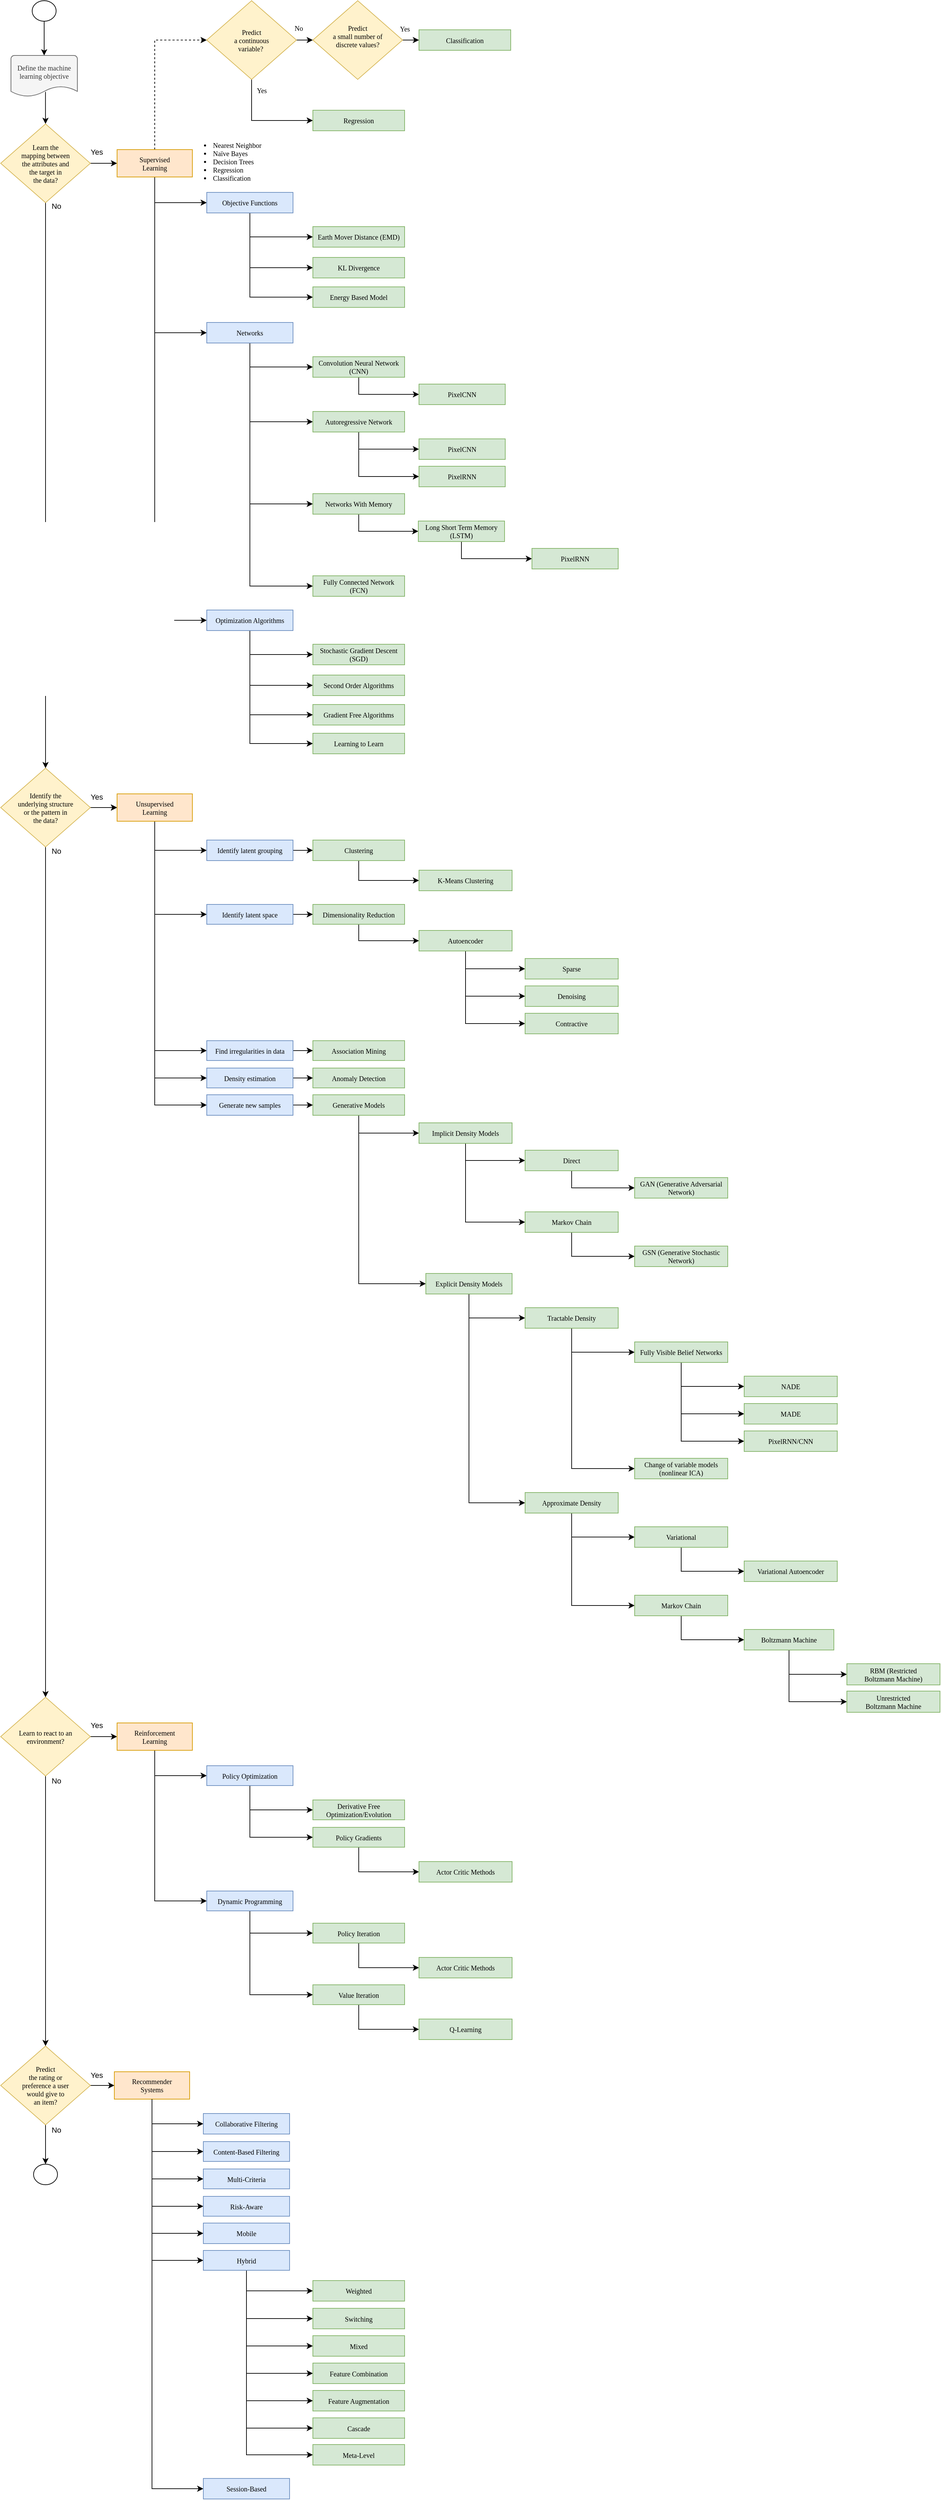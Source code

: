 <mxfile version="13.9.9" type="device"><diagram id="5ErI_0U07UCtvWmT4qy6" name="Page-1"><mxGraphModel dx="796" dy="1174" grid="1" gridSize="10" guides="1" tooltips="1" connect="1" arrows="1" fold="1" page="1" pageScale="1" pageWidth="827" pageHeight="1169" background="none" math="0" shadow="0"><root><mxCell id="0"/><mxCell id="1" parent="0"/><mxCell id="bd5Mge5p-4rLETJqn9Br-4" style="edgeStyle=orthogonalEdgeStyle;orthogonalLoop=1;jettySize=auto;html=1;exitX=0.5;exitY=1;exitDx=0;exitDy=0;exitPerimeter=0;entryX=0.5;entryY=0;entryDx=0;entryDy=0;entryPerimeter=0;fontSize=10;strokeWidth=1;shadow=0;sketch=0;fontFamily=Tahoma;" parent="1" source="bd5Mge5p-4rLETJqn9Br-2" target="bd5Mge5p-4rLETJqn9Br-3" edge="1"><mxGeometry relative="1" as="geometry"/></mxCell><mxCell id="bd5Mge5p-4rLETJqn9Br-2" value="" style="strokeWidth=1;html=1;shape=mxgraph.flowchart.start_2;whiteSpace=wrap;fontSize=10;shadow=0;sketch=0;fontFamily=Tahoma;" parent="1" vertex="1"><mxGeometry x="86" y="40" width="35" height="30" as="geometry"/></mxCell><mxCell id="bd5Mge5p-4rLETJqn9Br-7" style="edgeStyle=orthogonalEdgeStyle;orthogonalLoop=1;jettySize=auto;html=1;exitX=0.52;exitY=0.888;exitDx=0;exitDy=0;exitPerimeter=0;entryX=0.5;entryY=0;entryDx=0;entryDy=0;entryPerimeter=0;fontFamily=Tahoma;fontSize=10;strokeWidth=1;shadow=0;sketch=0;" parent="1" source="bd5Mge5p-4rLETJqn9Br-3" target="bd5Mge5p-4rLETJqn9Br-5" edge="1"><mxGeometry relative="1" as="geometry"/></mxCell><mxCell id="bd5Mge5p-4rLETJqn9Br-3" value="&lt;br style=&quot;font-size: 10px;&quot;&gt;Define the machine learning objective&lt;br style=&quot;font-size: 10px;&quot;&gt;&lt;br style=&quot;font-size: 10px;&quot;&gt;&amp;nbsp;" style="strokeWidth=1;html=1;shape=mxgraph.flowchart.document2;whiteSpace=wrap;size=0.25;fontFamily=Tahoma;fontSize=10;shadow=0;sketch=0;fillColor=#f5f5f5;strokeColor=#666666;fontColor=#333333;" parent="1" vertex="1"><mxGeometry x="55" y="120" width="97" height="60" as="geometry"/></mxCell><mxCell id="XQyZJYm5wIoWr3oFslxf-36" value="Yes" style="edgeStyle=orthogonalEdgeStyle;rounded=0;orthogonalLoop=1;jettySize=auto;html=1;exitX=1;exitY=0.5;exitDx=0;exitDy=0;exitPerimeter=0;entryX=0;entryY=0.5;entryDx=0;entryDy=0;" parent="1" source="bd5Mge5p-4rLETJqn9Br-5" target="bd5Mge5p-4rLETJqn9Br-14" edge="1"><mxGeometry x="-0.538" y="18" relative="1" as="geometry"><mxPoint y="1" as="offset"/></mxGeometry></mxCell><mxCell id="XQyZJYm5wIoWr3oFslxf-37" value="No" style="edgeStyle=orthogonalEdgeStyle;rounded=0;orthogonalLoop=1;jettySize=auto;html=1;exitX=0.5;exitY=1;exitDx=0;exitDy=0;exitPerimeter=0;entryX=0.5;entryY=0;entryDx=0;entryDy=0;entryPerimeter=0;" parent="1" source="bd5Mge5p-4rLETJqn9Br-5" target="bd5Mge5p-4rLETJqn9Br-9" edge="1"><mxGeometry x="-0.988" y="15" relative="1" as="geometry"><mxPoint as="offset"/></mxGeometry></mxCell><mxCell id="bd5Mge5p-4rLETJqn9Br-5" value="Learn the&lt;br style=&quot;font-size: 10px&quot;&gt;mapping between&lt;br style=&quot;font-size: 10px&quot;&gt;the attributes and&lt;br style=&quot;font-size: 10px&quot;&gt;the target in&lt;br&gt;the data?" style="strokeWidth=1;html=1;shape=mxgraph.flowchart.decision;whiteSpace=wrap;fontFamily=Tahoma;fontSize=10;shadow=0;sketch=0;fillColor=#fff2cc;strokeColor=#d6b656;" parent="1" vertex="1"><mxGeometry x="40" y="220" width="131" height="115" as="geometry"/></mxCell><mxCell id="XQyZJYm5wIoWr3oFslxf-39" value="Yes" style="edgeStyle=orthogonalEdgeStyle;rounded=0;orthogonalLoop=1;jettySize=auto;html=1;exitX=1;exitY=0.5;exitDx=0;exitDy=0;exitPerimeter=0;entryX=0;entryY=0.5;entryDx=0;entryDy=0;" parent="1" edge="1"><mxGeometry x="-0.538" y="17" relative="1" as="geometry"><mxPoint x="171" y="1218.5" as="sourcePoint"/><mxPoint x="210" y="1218.5" as="targetPoint"/><mxPoint y="1" as="offset"/></mxGeometry></mxCell><mxCell id="XQyZJYm5wIoWr3oFslxf-40" value="" style="edgeStyle=orthogonalEdgeStyle;rounded=0;orthogonalLoop=1;jettySize=auto;html=1;exitX=1;exitY=0.5;exitDx=0;exitDy=0;exitPerimeter=0;" parent="1" source="bd5Mge5p-4rLETJqn9Br-9" target="bd5Mge5p-4rLETJqn9Br-15" edge="1"><mxGeometry relative="1" as="geometry"/></mxCell><mxCell id="XQyZJYm5wIoWr3oFslxf-43" value="No" style="edgeStyle=orthogonalEdgeStyle;rounded=0;orthogonalLoop=1;jettySize=auto;html=1;exitX=0.5;exitY=1;exitDx=0;exitDy=0;exitPerimeter=0;entryX=0.5;entryY=0;entryDx=0;entryDy=0;entryPerimeter=0;" parent="1" source="XQyZJYm5wIoWr3oFslxf-51" target="RdTlt3N8of1Qr_Oosbzg-2" edge="1"><mxGeometry x="-0.965" y="15" relative="1" as="geometry"><mxPoint x="105.5" y="2641.5" as="sourcePoint"/><mxPoint as="offset"/><mxPoint x="106" y="2930" as="targetPoint"/></mxGeometry></mxCell><mxCell id="XQyZJYm5wIoWr3oFslxf-52" value="No" style="edgeStyle=orthogonalEdgeStyle;rounded=0;orthogonalLoop=1;jettySize=auto;html=1;exitX=0.5;exitY=1;exitDx=0;exitDy=0;exitPerimeter=0;" parent="1" source="bd5Mge5p-4rLETJqn9Br-9" target="XQyZJYm5wIoWr3oFslxf-51" edge="1"><mxGeometry x="-0.991" y="15" relative="1" as="geometry"><mxPoint as="offset"/></mxGeometry></mxCell><mxCell id="bd5Mge5p-4rLETJqn9Br-9" value="Identify the&lt;br style=&quot;font-size: 10px&quot;&gt;underlying structure&lt;br style=&quot;font-size: 10px&quot;&gt;or the pattern in&lt;br style=&quot;font-size: 10px&quot;&gt;the data?" style="strokeWidth=1;html=1;shape=mxgraph.flowchart.decision;whiteSpace=wrap;fontFamily=Tahoma;fontSize=10;shadow=0;sketch=0;fillColor=#fff2cc;strokeColor=#d6b656;" parent="1" vertex="1"><mxGeometry x="40" y="1161" width="131" height="115" as="geometry"/></mxCell><mxCell id="XQyZJYm5wIoWr3oFslxf-77" style="edgeStyle=orthogonalEdgeStyle;rounded=0;orthogonalLoop=1;jettySize=auto;html=1;exitX=0.5;exitY=1;exitDx=0;exitDy=0;entryX=0;entryY=0.5;entryDx=0;entryDy=0;" parent="1" source="bd5Mge5p-4rLETJqn9Br-14" target="XQyZJYm5wIoWr3oFslxf-73" edge="1"><mxGeometry relative="1" as="geometry"/></mxCell><mxCell id="XQyZJYm5wIoWr3oFslxf-90" style="edgeStyle=orthogonalEdgeStyle;rounded=0;orthogonalLoop=1;jettySize=auto;html=1;exitX=0.5;exitY=1;exitDx=0;exitDy=0;entryX=0;entryY=0.5;entryDx=0;entryDy=0;" parent="1" source="bd5Mge5p-4rLETJqn9Br-14" target="XQyZJYm5wIoWr3oFslxf-81" edge="1"><mxGeometry relative="1" as="geometry"/></mxCell><mxCell id="XQyZJYm5wIoWr3oFslxf-92" style="edgeStyle=orthogonalEdgeStyle;rounded=0;orthogonalLoop=1;jettySize=auto;html=1;exitX=0.5;exitY=1;exitDx=0;exitDy=0;entryX=0;entryY=0.5;entryDx=0;entryDy=0;" parent="1" source="bd5Mge5p-4rLETJqn9Br-14" target="XQyZJYm5wIoWr3oFslxf-91" edge="1"><mxGeometry relative="1" as="geometry"/></mxCell><mxCell id="ilALKdmHrO_n_HAbMwzO-4" style="edgeStyle=orthogonalEdgeStyle;rounded=0;orthogonalLoop=1;jettySize=auto;html=1;exitX=0.5;exitY=0;exitDx=0;exitDy=0;entryX=0;entryY=0.5;entryDx=0;entryDy=0;entryPerimeter=0;fontFamily=Tahoma;fontSize=10;dashed=1;" parent="1" source="bd5Mge5p-4rLETJqn9Br-14" target="ilALKdmHrO_n_HAbMwzO-3" edge="1"><mxGeometry relative="1" as="geometry"/></mxCell><mxCell id="bd5Mge5p-4rLETJqn9Br-14" value="Supervised&lt;br&gt;Learning" style="whiteSpace=wrap;html=1;absoluteArcSize=1;arcSize=14;strokeWidth=1;fontFamily=Tahoma;fontSize=10;shadow=0;sketch=0;fillColor=#ffe6cc;strokeColor=#d79b00;" parent="1" vertex="1"><mxGeometry x="210" y="257.5" width="110" height="40" as="geometry"/></mxCell><mxCell id="bd5Mge5p-4rLETJqn9Br-40" style="edgeStyle=orthogonalEdgeStyle;rounded=0;sketch=0;orthogonalLoop=1;jettySize=auto;html=1;exitX=0.5;exitY=1;exitDx=0;exitDy=0;entryX=0;entryY=0.5;entryDx=0;entryDy=0;shadow=0;strokeWidth=1;fontFamily=Tahoma;fontSize=10;" parent="1" source="bd5Mge5p-4rLETJqn9Br-15" target="bd5Mge5p-4rLETJqn9Br-26" edge="1"><mxGeometry relative="1" as="geometry"/></mxCell><mxCell id="bd5Mge5p-4rLETJqn9Br-41" style="edgeStyle=orthogonalEdgeStyle;rounded=0;sketch=0;orthogonalLoop=1;jettySize=auto;html=1;exitX=0.5;exitY=1;exitDx=0;exitDy=0;entryX=0;entryY=0.5;entryDx=0;entryDy=0;shadow=0;strokeWidth=1;fontFamily=Tahoma;fontSize=10;" parent="1" source="bd5Mge5p-4rLETJqn9Br-15" target="bd5Mge5p-4rLETJqn9Br-27" edge="1"><mxGeometry relative="1" as="geometry"/></mxCell><mxCell id="bd5Mge5p-4rLETJqn9Br-42" style="edgeStyle=orthogonalEdgeStyle;rounded=0;sketch=0;orthogonalLoop=1;jettySize=auto;html=1;exitX=0.5;exitY=1;exitDx=0;exitDy=0;entryX=0;entryY=0.5;entryDx=0;entryDy=0;shadow=0;strokeWidth=1;fontFamily=Tahoma;fontSize=10;" parent="1" source="bd5Mge5p-4rLETJqn9Br-15" target="bd5Mge5p-4rLETJqn9Br-28" edge="1"><mxGeometry relative="1" as="geometry"/></mxCell><mxCell id="bd5Mge5p-4rLETJqn9Br-43" style="edgeStyle=orthogonalEdgeStyle;rounded=0;sketch=0;orthogonalLoop=1;jettySize=auto;html=1;exitX=0.5;exitY=1;exitDx=0;exitDy=0;entryX=0;entryY=0.5;entryDx=0;entryDy=0;shadow=0;strokeWidth=1;fontFamily=Tahoma;fontSize=10;" parent="1" source="bd5Mge5p-4rLETJqn9Br-15" target="bd5Mge5p-4rLETJqn9Br-29" edge="1"><mxGeometry relative="1" as="geometry"/></mxCell><mxCell id="bd5Mge5p-4rLETJqn9Br-44" style="edgeStyle=orthogonalEdgeStyle;rounded=0;sketch=0;orthogonalLoop=1;jettySize=auto;html=1;exitX=0.5;exitY=1;exitDx=0;exitDy=0;entryX=0;entryY=0.5;entryDx=0;entryDy=0;shadow=0;strokeWidth=1;fontFamily=Tahoma;fontSize=10;" parent="1" source="bd5Mge5p-4rLETJqn9Br-15" target="bd5Mge5p-4rLETJqn9Br-30" edge="1"><mxGeometry relative="1" as="geometry"/></mxCell><mxCell id="bd5Mge5p-4rLETJqn9Br-15" value="Unsupervised&lt;br style=&quot;font-size: 10px&quot;&gt;Learning" style="whiteSpace=wrap;html=1;absoluteArcSize=1;arcSize=14;strokeWidth=1;fontFamily=Tahoma;fontSize=10;shadow=0;sketch=0;fillColor=#ffe6cc;strokeColor=#d79b00;" parent="1" vertex="1"><mxGeometry x="210" y="1198.5" width="110" height="40" as="geometry"/></mxCell><mxCell id="XQyZJYm5wIoWr3oFslxf-114" style="edgeStyle=orthogonalEdgeStyle;rounded=0;orthogonalLoop=1;jettySize=auto;html=1;exitX=0.5;exitY=1;exitDx=0;exitDy=0;entryX=0;entryY=0.5;entryDx=0;entryDy=0;" parent="1" source="bd5Mge5p-4rLETJqn9Br-16" target="XQyZJYm5wIoWr3oFslxf-113" edge="1"><mxGeometry relative="1" as="geometry"/></mxCell><mxCell id="bd5Mge5p-4rLETJqn9Br-16" value="Clustering" style="whiteSpace=wrap;html=1;absoluteArcSize=1;arcSize=14;strokeWidth=1;fontFamily=Tahoma;fontSize=10;shadow=0;sketch=0;fillColor=#d5e8d4;strokeColor=#82b366;" parent="1" vertex="1"><mxGeometry x="496" y="1266" width="134" height="30" as="geometry"/></mxCell><mxCell id="bd5Mge5p-4rLETJqn9Br-55" style="edgeStyle=orthogonalEdgeStyle;rounded=0;sketch=0;orthogonalLoop=1;jettySize=auto;html=1;exitX=0.5;exitY=1;exitDx=0;exitDy=0;entryX=0;entryY=0.5;entryDx=0;entryDy=0;shadow=0;strokeWidth=1;fontFamily=Tahoma;fontSize=10;" parent="1" source="bd5Mge5p-4rLETJqn9Br-17" target="bd5Mge5p-4rLETJqn9Br-54" edge="1"><mxGeometry relative="1" as="geometry"/></mxCell><mxCell id="bd5Mge5p-4rLETJqn9Br-17" value="Dimensionality Reduction" style="whiteSpace=wrap;html=1;absoluteArcSize=1;arcSize=14;strokeWidth=1;fontFamily=Tahoma;fontSize=10;shadow=0;sketch=0;fillColor=#d5e8d4;strokeColor=#82b366;" parent="1" vertex="1"><mxGeometry x="496" y="1360" width="134" height="29" as="geometry"/></mxCell><mxCell id="bd5Mge5p-4rLETJqn9Br-18" value="Association Mining" style="whiteSpace=wrap;html=1;absoluteArcSize=1;arcSize=14;strokeWidth=1;fontFamily=Tahoma;fontSize=10;shadow=0;sketch=0;fillColor=#d5e8d4;strokeColor=#82b366;" parent="1" vertex="1"><mxGeometry x="496" y="1559" width="134" height="29" as="geometry"/></mxCell><mxCell id="bd5Mge5p-4rLETJqn9Br-19" value="Anomaly Detection" style="whiteSpace=wrap;html=1;absoluteArcSize=1;arcSize=14;strokeWidth=1;fontFamily=Tahoma;fontSize=10;shadow=0;sketch=0;fillColor=#d5e8d4;strokeColor=#82b366;" parent="1" vertex="1"><mxGeometry x="496" y="1599" width="134" height="29" as="geometry"/></mxCell><mxCell id="XQyZJYm5wIoWr3oFslxf-11" style="edgeStyle=orthogonalEdgeStyle;rounded=0;orthogonalLoop=1;jettySize=auto;html=1;exitX=0.5;exitY=1;exitDx=0;exitDy=0;entryX=0;entryY=0.5;entryDx=0;entryDy=0;" parent="1" source="bd5Mge5p-4rLETJqn9Br-20" target="XQyZJYm5wIoWr3oFslxf-1" edge="1"><mxGeometry relative="1" as="geometry"/></mxCell><mxCell id="XQyZJYm5wIoWr3oFslxf-12" style="edgeStyle=orthogonalEdgeStyle;rounded=0;orthogonalLoop=1;jettySize=auto;html=1;exitX=0.5;exitY=1;exitDx=0;exitDy=0;entryX=0;entryY=0.5;entryDx=0;entryDy=0;" parent="1" source="bd5Mge5p-4rLETJqn9Br-20" target="XQyZJYm5wIoWr3oFslxf-2" edge="1"><mxGeometry relative="1" as="geometry"/></mxCell><mxCell id="bd5Mge5p-4rLETJqn9Br-20" value="Generative Models" style="whiteSpace=wrap;html=1;absoluteArcSize=1;arcSize=14;strokeWidth=1;fontFamily=Tahoma;fontSize=10;shadow=0;sketch=0;fillColor=#d5e8d4;strokeColor=#82b366;" parent="1" vertex="1"><mxGeometry x="496" y="1638" width="134" height="30" as="geometry"/></mxCell><mxCell id="bd5Mge5p-4rLETJqn9Br-45" style="edgeStyle=orthogonalEdgeStyle;rounded=0;sketch=0;orthogonalLoop=1;jettySize=auto;html=1;exitX=1;exitY=0.5;exitDx=0;exitDy=0;entryX=0;entryY=0.5;entryDx=0;entryDy=0;shadow=0;strokeWidth=1;fontFamily=Tahoma;fontSize=10;" parent="1" source="bd5Mge5p-4rLETJqn9Br-26" target="bd5Mge5p-4rLETJqn9Br-16" edge="1"><mxGeometry relative="1" as="geometry"/></mxCell><mxCell id="bd5Mge5p-4rLETJqn9Br-26" value="Identify latent grouping" style="whiteSpace=wrap;html=1;absoluteArcSize=1;arcSize=14;strokeWidth=1;fontFamily=Tahoma;fontSize=10;shadow=0;sketch=0;fillColor=#dae8fc;strokeColor=#6c8ebf;" parent="1" vertex="1"><mxGeometry x="341" y="1266" width="126" height="30" as="geometry"/></mxCell><mxCell id="XQyZJYm5wIoWr3oFslxf-45" style="edgeStyle=orthogonalEdgeStyle;rounded=0;orthogonalLoop=1;jettySize=auto;html=1;exitX=1;exitY=0.5;exitDx=0;exitDy=0;entryX=0;entryY=0.5;entryDx=0;entryDy=0;" parent="1" source="bd5Mge5p-4rLETJqn9Br-27" target="bd5Mge5p-4rLETJqn9Br-17" edge="1"><mxGeometry relative="1" as="geometry"/></mxCell><mxCell id="bd5Mge5p-4rLETJqn9Br-27" value="Identify latent space" style="whiteSpace=wrap;html=1;absoluteArcSize=1;arcSize=14;strokeWidth=1;fontFamily=Tahoma;fontSize=10;shadow=0;sketch=0;fillColor=#dae8fc;strokeColor=#6c8ebf;" parent="1" vertex="1"><mxGeometry x="341" y="1360" width="126" height="29" as="geometry"/></mxCell><mxCell id="bd5Mge5p-4rLETJqn9Br-47" style="edgeStyle=orthogonalEdgeStyle;rounded=0;sketch=0;orthogonalLoop=1;jettySize=auto;html=1;exitX=1;exitY=0.5;exitDx=0;exitDy=0;entryX=0;entryY=0.5;entryDx=0;entryDy=0;shadow=0;strokeWidth=1;fontFamily=Tahoma;fontSize=10;" parent="1" source="bd5Mge5p-4rLETJqn9Br-28" target="bd5Mge5p-4rLETJqn9Br-18" edge="1"><mxGeometry relative="1" as="geometry"/></mxCell><mxCell id="bd5Mge5p-4rLETJqn9Br-28" value="Find irregularities in data" style="whiteSpace=wrap;html=1;absoluteArcSize=1;arcSize=14;strokeWidth=1;fontFamily=Tahoma;fontSize=10;shadow=0;sketch=0;fillColor=#dae8fc;strokeColor=#6c8ebf;" parent="1" vertex="1"><mxGeometry x="341" y="1559" width="126" height="29" as="geometry"/></mxCell><mxCell id="bd5Mge5p-4rLETJqn9Br-48" style="edgeStyle=orthogonalEdgeStyle;rounded=0;sketch=0;orthogonalLoop=1;jettySize=auto;html=1;exitX=1;exitY=0.5;exitDx=0;exitDy=0;entryX=0;entryY=0.5;entryDx=0;entryDy=0;shadow=0;strokeWidth=1;fontFamily=Tahoma;fontSize=10;" parent="1" source="bd5Mge5p-4rLETJqn9Br-29" target="bd5Mge5p-4rLETJqn9Br-19" edge="1"><mxGeometry relative="1" as="geometry"/></mxCell><mxCell id="bd5Mge5p-4rLETJqn9Br-29" value="Density estimation" style="whiteSpace=wrap;html=1;absoluteArcSize=1;arcSize=14;strokeWidth=1;fontFamily=Tahoma;fontSize=10;shadow=0;sketch=0;fillColor=#dae8fc;strokeColor=#6c8ebf;" parent="1" vertex="1"><mxGeometry x="341" y="1599" width="126" height="29" as="geometry"/></mxCell><mxCell id="bd5Mge5p-4rLETJqn9Br-49" style="edgeStyle=orthogonalEdgeStyle;rounded=0;sketch=0;orthogonalLoop=1;jettySize=auto;html=1;exitX=1;exitY=0.5;exitDx=0;exitDy=0;entryX=0;entryY=0.5;entryDx=0;entryDy=0;shadow=0;strokeWidth=1;fontFamily=Tahoma;fontSize=10;" parent="1" source="bd5Mge5p-4rLETJqn9Br-30" target="bd5Mge5p-4rLETJqn9Br-20" edge="1"><mxGeometry relative="1" as="geometry"/></mxCell><mxCell id="bd5Mge5p-4rLETJqn9Br-30" value="Generate new samples" style="whiteSpace=wrap;html=1;absoluteArcSize=1;arcSize=14;strokeWidth=1;fontFamily=Tahoma;fontSize=10;shadow=0;sketch=0;fillColor=#dae8fc;strokeColor=#6c8ebf;" parent="1" vertex="1"><mxGeometry x="341" y="1638" width="126" height="30" as="geometry"/></mxCell><mxCell id="bd5Mge5p-4rLETJqn9Br-53" style="edgeStyle=orthogonalEdgeStyle;rounded=0;sketch=0;orthogonalLoop=1;jettySize=auto;html=1;exitX=0.5;exitY=1;exitDx=0;exitDy=0;entryX=0;entryY=0.5;entryDx=0;entryDy=0;shadow=0;strokeWidth=1;fontFamily=Tahoma;fontSize=10;" parent="1" source="bd5Mge5p-4rLETJqn9Br-50" target="bd5Mge5p-4rLETJqn9Br-51" edge="1"><mxGeometry relative="1" as="geometry"/></mxCell><mxCell id="XQyZJYm5wIoWr3oFslxf-47" style="edgeStyle=orthogonalEdgeStyle;rounded=0;orthogonalLoop=1;jettySize=auto;html=1;exitX=0.5;exitY=1;exitDx=0;exitDy=0;entryX=0;entryY=0.5;entryDx=0;entryDy=0;" parent="1" source="bd5Mge5p-4rLETJqn9Br-50" target="XQyZJYm5wIoWr3oFslxf-46" edge="1"><mxGeometry relative="1" as="geometry"/></mxCell><mxCell id="bd5Mge5p-4rLETJqn9Br-50" value="Boltzmann Machine" style="whiteSpace=wrap;html=1;absoluteArcSize=1;arcSize=14;strokeWidth=1;fontFamily=Tahoma;fontSize=10;shadow=0;sketch=0;fillColor=#d5e8d4;strokeColor=#82b366;" parent="1" vertex="1"><mxGeometry x="1126" y="2419" width="131" height="30" as="geometry"/></mxCell><mxCell id="bd5Mge5p-4rLETJqn9Br-51" value="RBM (Restricted&lt;br&gt;Boltzmann Machine)" style="whiteSpace=wrap;html=1;absoluteArcSize=1;arcSize=14;strokeWidth=1;fontFamily=Tahoma;fontSize=10;shadow=0;sketch=0;fillColor=#d5e8d4;strokeColor=#82b366;" parent="1" vertex="1"><mxGeometry x="1276" y="2469" width="136" height="31" as="geometry"/></mxCell><mxCell id="bd5Mge5p-4rLETJqn9Br-58" style="edgeStyle=orthogonalEdgeStyle;rounded=0;sketch=0;orthogonalLoop=1;jettySize=auto;html=1;exitX=0.5;exitY=1;exitDx=0;exitDy=0;entryX=0;entryY=0.5;entryDx=0;entryDy=0;shadow=0;strokeWidth=1;fontFamily=Tahoma;fontSize=10;" parent="1" source="bd5Mge5p-4rLETJqn9Br-54" target="bd5Mge5p-4rLETJqn9Br-57" edge="1"><mxGeometry relative="1" as="geometry"/></mxCell><mxCell id="bd5Mge5p-4rLETJqn9Br-61" style="edgeStyle=orthogonalEdgeStyle;rounded=0;sketch=0;orthogonalLoop=1;jettySize=auto;html=1;exitX=0.5;exitY=1;exitDx=0;exitDy=0;entryX=0;entryY=0.5;entryDx=0;entryDy=0;shadow=0;strokeWidth=1;fontFamily=Tahoma;fontSize=10;" parent="1" source="bd5Mge5p-4rLETJqn9Br-54" target="bd5Mge5p-4rLETJqn9Br-59" edge="1"><mxGeometry relative="1" as="geometry"/></mxCell><mxCell id="bd5Mge5p-4rLETJqn9Br-62" style="edgeStyle=orthogonalEdgeStyle;rounded=0;sketch=0;orthogonalLoop=1;jettySize=auto;html=1;exitX=0.5;exitY=1;exitDx=0;exitDy=0;entryX=0;entryY=0.5;entryDx=0;entryDy=0;shadow=0;strokeWidth=1;fontFamily=Tahoma;fontSize=10;" parent="1" source="bd5Mge5p-4rLETJqn9Br-54" target="bd5Mge5p-4rLETJqn9Br-60" edge="1"><mxGeometry relative="1" as="geometry"/></mxCell><mxCell id="bd5Mge5p-4rLETJqn9Br-54" value="Autoencoder" style="whiteSpace=wrap;html=1;absoluteArcSize=1;arcSize=14;strokeWidth=1;fontFamily=Tahoma;fontSize=10;shadow=0;sketch=0;fillColor=#d5e8d4;strokeColor=#82b366;" parent="1" vertex="1"><mxGeometry x="651" y="1398" width="136" height="30" as="geometry"/></mxCell><mxCell id="bd5Mge5p-4rLETJqn9Br-57" value="Sparse" style="whiteSpace=wrap;html=1;absoluteArcSize=1;arcSize=14;strokeWidth=1;fontFamily=Tahoma;fontSize=10;shadow=0;sketch=0;fillColor=#d5e8d4;strokeColor=#82b366;" parent="1" vertex="1"><mxGeometry x="806" y="1439" width="136" height="30" as="geometry"/></mxCell><mxCell id="bd5Mge5p-4rLETJqn9Br-59" value="Denoising" style="whiteSpace=wrap;html=1;absoluteArcSize=1;arcSize=14;strokeWidth=1;fontFamily=Tahoma;fontSize=10;shadow=0;sketch=0;fillColor=#d5e8d4;strokeColor=#82b366;" parent="1" vertex="1"><mxGeometry x="806" y="1479" width="136" height="30" as="geometry"/></mxCell><mxCell id="bd5Mge5p-4rLETJqn9Br-60" value="Contractive" style="whiteSpace=wrap;html=1;absoluteArcSize=1;arcSize=14;strokeWidth=1;fontFamily=Tahoma;fontSize=10;shadow=0;sketch=0;fillColor=#d5e8d4;strokeColor=#82b366;" parent="1" vertex="1"><mxGeometry x="806" y="1519" width="136" height="30" as="geometry"/></mxCell><mxCell id="XQyZJYm5wIoWr3oFslxf-5" style="edgeStyle=orthogonalEdgeStyle;rounded=0;orthogonalLoop=1;jettySize=auto;html=1;exitX=0.5;exitY=1;exitDx=0;exitDy=0;entryX=0;entryY=0.5;entryDx=0;entryDy=0;" parent="1" source="XQyZJYm5wIoWr3oFslxf-1" target="XQyZJYm5wIoWr3oFslxf-3" edge="1"><mxGeometry relative="1" as="geometry"/></mxCell><mxCell id="XQyZJYm5wIoWr3oFslxf-6" style="edgeStyle=orthogonalEdgeStyle;rounded=0;orthogonalLoop=1;jettySize=auto;html=1;exitX=0.5;exitY=1;exitDx=0;exitDy=0;entryX=0;entryY=0.5;entryDx=0;entryDy=0;" parent="1" source="XQyZJYm5wIoWr3oFslxf-1" target="XQyZJYm5wIoWr3oFslxf-4" edge="1"><mxGeometry relative="1" as="geometry"/></mxCell><mxCell id="XQyZJYm5wIoWr3oFslxf-1" value="Implicit Density Models" style="whiteSpace=wrap;html=1;absoluteArcSize=1;arcSize=14;strokeWidth=1;fontFamily=Tahoma;fontSize=10;shadow=0;sketch=0;fillColor=#d5e8d4;strokeColor=#82b366;" parent="1" vertex="1"><mxGeometry x="651" y="1679" width="136" height="30" as="geometry"/></mxCell><mxCell id="XQyZJYm5wIoWr3oFslxf-23" style="edgeStyle=orthogonalEdgeStyle;rounded=0;orthogonalLoop=1;jettySize=auto;html=1;exitX=0.5;exitY=1;exitDx=0;exitDy=0;entryX=0;entryY=0.5;entryDx=0;entryDy=0;" parent="1" source="XQyZJYm5wIoWr3oFslxf-2" target="XQyZJYm5wIoWr3oFslxf-13" edge="1"><mxGeometry relative="1" as="geometry"/></mxCell><mxCell id="XQyZJYm5wIoWr3oFslxf-24" style="edgeStyle=orthogonalEdgeStyle;rounded=0;orthogonalLoop=1;jettySize=auto;html=1;exitX=0.5;exitY=1;exitDx=0;exitDy=0;entryX=0;entryY=0.5;entryDx=0;entryDy=0;" parent="1" source="XQyZJYm5wIoWr3oFslxf-2" target="XQyZJYm5wIoWr3oFslxf-19" edge="1"><mxGeometry relative="1" as="geometry"/></mxCell><mxCell id="XQyZJYm5wIoWr3oFslxf-2" value="Explicit Density Models" style="whiteSpace=wrap;html=1;absoluteArcSize=1;arcSize=14;strokeWidth=1;fontFamily=Tahoma;fontSize=10;shadow=0;sketch=0;fillColor=#d5e8d4;strokeColor=#82b366;" parent="1" vertex="1"><mxGeometry x="661" y="1899" width="126" height="30" as="geometry"/></mxCell><mxCell id="XQyZJYm5wIoWr3oFslxf-8" style="edgeStyle=orthogonalEdgeStyle;rounded=0;orthogonalLoop=1;jettySize=auto;html=1;exitX=0.5;exitY=1;exitDx=0;exitDy=0;entryX=0;entryY=0.5;entryDx=0;entryDy=0;" parent="1" source="XQyZJYm5wIoWr3oFslxf-3" target="XQyZJYm5wIoWr3oFslxf-7" edge="1"><mxGeometry relative="1" as="geometry"/></mxCell><mxCell id="XQyZJYm5wIoWr3oFslxf-3" value="Direct" style="whiteSpace=wrap;html=1;absoluteArcSize=1;arcSize=14;strokeWidth=1;fontFamily=Tahoma;fontSize=10;shadow=0;sketch=0;fillColor=#d5e8d4;strokeColor=#82b366;" parent="1" vertex="1"><mxGeometry x="806" y="1719" width="136" height="30" as="geometry"/></mxCell><mxCell id="XQyZJYm5wIoWr3oFslxf-10" style="edgeStyle=orthogonalEdgeStyle;rounded=0;orthogonalLoop=1;jettySize=auto;html=1;exitX=0.5;exitY=1;exitDx=0;exitDy=0;entryX=0;entryY=0.5;entryDx=0;entryDy=0;" parent="1" source="XQyZJYm5wIoWr3oFslxf-4" target="XQyZJYm5wIoWr3oFslxf-9" edge="1"><mxGeometry relative="1" as="geometry"/></mxCell><mxCell id="XQyZJYm5wIoWr3oFslxf-4" value="Markov Chain" style="whiteSpace=wrap;html=1;absoluteArcSize=1;arcSize=14;strokeWidth=1;fontFamily=Tahoma;fontSize=10;shadow=0;sketch=0;fillColor=#d5e8d4;strokeColor=#82b366;" parent="1" vertex="1"><mxGeometry x="806" y="1809" width="136" height="30" as="geometry"/></mxCell><mxCell id="XQyZJYm5wIoWr3oFslxf-7" value="GAN (Generative Adversarial Network)" style="whiteSpace=wrap;html=1;absoluteArcSize=1;arcSize=14;strokeWidth=1;fontFamily=Tahoma;fontSize=10;shadow=0;sketch=0;fillColor=#d5e8d4;strokeColor=#82b366;" parent="1" vertex="1"><mxGeometry x="966" y="1759" width="136" height="30" as="geometry"/></mxCell><mxCell id="XQyZJYm5wIoWr3oFslxf-9" value="GSN (Generative Stochastic Network)" style="whiteSpace=wrap;html=1;absoluteArcSize=1;arcSize=14;strokeWidth=1;fontFamily=Tahoma;fontSize=10;shadow=0;sketch=0;fillColor=#d5e8d4;strokeColor=#82b366;" parent="1" vertex="1"><mxGeometry x="966" y="1859" width="136" height="30" as="geometry"/></mxCell><mxCell id="XQyZJYm5wIoWr3oFslxf-25" style="edgeStyle=orthogonalEdgeStyle;rounded=0;orthogonalLoop=1;jettySize=auto;html=1;exitX=0.5;exitY=1;exitDx=0;exitDy=0;entryX=0;entryY=0.5;entryDx=0;entryDy=0;" parent="1" source="XQyZJYm5wIoWr3oFslxf-13" target="XQyZJYm5wIoWr3oFslxf-14" edge="1"><mxGeometry relative="1" as="geometry"/></mxCell><mxCell id="XQyZJYm5wIoWr3oFslxf-26" style="edgeStyle=orthogonalEdgeStyle;rounded=0;orthogonalLoop=1;jettySize=auto;html=1;exitX=0.5;exitY=1;exitDx=0;exitDy=0;entryX=0;entryY=0.5;entryDx=0;entryDy=0;" parent="1" source="XQyZJYm5wIoWr3oFslxf-13" target="XQyZJYm5wIoWr3oFslxf-18" edge="1"><mxGeometry relative="1" as="geometry"/></mxCell><mxCell id="XQyZJYm5wIoWr3oFslxf-13" value="Tractable Density" style="whiteSpace=wrap;html=1;absoluteArcSize=1;arcSize=14;strokeWidth=1;fontFamily=Tahoma;fontSize=10;shadow=0;sketch=0;fillColor=#d5e8d4;strokeColor=#82b366;" parent="1" vertex="1"><mxGeometry x="806" y="1949" width="136" height="30" as="geometry"/></mxCell><mxCell id="XQyZJYm5wIoWr3oFslxf-27" style="edgeStyle=orthogonalEdgeStyle;rounded=0;orthogonalLoop=1;jettySize=auto;html=1;exitX=0.5;exitY=1;exitDx=0;exitDy=0;entryX=0;entryY=0.5;entryDx=0;entryDy=0;" parent="1" source="XQyZJYm5wIoWr3oFslxf-14" target="XQyZJYm5wIoWr3oFslxf-15" edge="1"><mxGeometry relative="1" as="geometry"/></mxCell><mxCell id="XQyZJYm5wIoWr3oFslxf-28" style="edgeStyle=orthogonalEdgeStyle;rounded=0;orthogonalLoop=1;jettySize=auto;html=1;exitX=0.5;exitY=1;exitDx=0;exitDy=0;entryX=0;entryY=0.5;entryDx=0;entryDy=0;" parent="1" source="XQyZJYm5wIoWr3oFslxf-14" target="XQyZJYm5wIoWr3oFslxf-16" edge="1"><mxGeometry relative="1" as="geometry"/></mxCell><mxCell id="XQyZJYm5wIoWr3oFslxf-29" style="edgeStyle=orthogonalEdgeStyle;rounded=0;orthogonalLoop=1;jettySize=auto;html=1;exitX=0.5;exitY=1;exitDx=0;exitDy=0;entryX=0;entryY=0.5;entryDx=0;entryDy=0;" parent="1" source="XQyZJYm5wIoWr3oFslxf-14" target="XQyZJYm5wIoWr3oFslxf-17" edge="1"><mxGeometry relative="1" as="geometry"/></mxCell><mxCell id="XQyZJYm5wIoWr3oFslxf-14" value="Fully Visible Belief Networks" style="whiteSpace=wrap;html=1;absoluteArcSize=1;arcSize=14;strokeWidth=1;fontFamily=Tahoma;fontSize=10;shadow=0;sketch=0;fillColor=#d5e8d4;strokeColor=#82b366;" parent="1" vertex="1"><mxGeometry x="966" y="1999" width="136" height="30" as="geometry"/></mxCell><mxCell id="XQyZJYm5wIoWr3oFslxf-15" value="NADE" style="whiteSpace=wrap;html=1;absoluteArcSize=1;arcSize=14;strokeWidth=1;fontFamily=Tahoma;fontSize=10;shadow=0;sketch=0;fillColor=#d5e8d4;strokeColor=#82b366;" parent="1" vertex="1"><mxGeometry x="1126" y="2049" width="136" height="30" as="geometry"/></mxCell><mxCell id="XQyZJYm5wIoWr3oFslxf-16" value="MADE" style="whiteSpace=wrap;html=1;absoluteArcSize=1;arcSize=14;strokeWidth=1;fontFamily=Tahoma;fontSize=10;shadow=0;sketch=0;fillColor=#d5e8d4;strokeColor=#82b366;" parent="1" vertex="1"><mxGeometry x="1126" y="2089" width="136" height="30" as="geometry"/></mxCell><mxCell id="XQyZJYm5wIoWr3oFslxf-17" value="PixelRNN/CNN" style="whiteSpace=wrap;html=1;absoluteArcSize=1;arcSize=14;strokeWidth=1;fontFamily=Tahoma;fontSize=10;shadow=0;sketch=0;fillColor=#d5e8d4;strokeColor=#82b366;" parent="1" vertex="1"><mxGeometry x="1126" y="2129" width="136" height="30" as="geometry"/></mxCell><mxCell id="XQyZJYm5wIoWr3oFslxf-18" value="Change of variable models (nonlinear ICA)" style="whiteSpace=wrap;html=1;absoluteArcSize=1;arcSize=14;strokeWidth=1;fontFamily=Tahoma;fontSize=10;shadow=0;sketch=0;fillColor=#d5e8d4;strokeColor=#82b366;" parent="1" vertex="1"><mxGeometry x="966" y="2169" width="136" height="30" as="geometry"/></mxCell><mxCell id="XQyZJYm5wIoWr3oFslxf-30" style="edgeStyle=orthogonalEdgeStyle;rounded=0;orthogonalLoop=1;jettySize=auto;html=1;exitX=0.5;exitY=1;exitDx=0;exitDy=0;entryX=0;entryY=0.5;entryDx=0;entryDy=0;" parent="1" source="XQyZJYm5wIoWr3oFslxf-19" target="XQyZJYm5wIoWr3oFslxf-20" edge="1"><mxGeometry relative="1" as="geometry"/></mxCell><mxCell id="XQyZJYm5wIoWr3oFslxf-31" style="edgeStyle=orthogonalEdgeStyle;rounded=0;orthogonalLoop=1;jettySize=auto;html=1;exitX=0.5;exitY=1;exitDx=0;exitDy=0;entryX=0;entryY=0.5;entryDx=0;entryDy=0;" parent="1" source="XQyZJYm5wIoWr3oFslxf-19" target="XQyZJYm5wIoWr3oFslxf-22" edge="1"><mxGeometry relative="1" as="geometry"/></mxCell><mxCell id="XQyZJYm5wIoWr3oFslxf-19" value="Approximate Density" style="whiteSpace=wrap;html=1;absoluteArcSize=1;arcSize=14;strokeWidth=1;fontFamily=Tahoma;fontSize=10;shadow=0;sketch=0;fillColor=#d5e8d4;strokeColor=#82b366;" parent="1" vertex="1"><mxGeometry x="806" y="2219" width="136" height="30" as="geometry"/></mxCell><mxCell id="XQyZJYm5wIoWr3oFslxf-32" style="edgeStyle=orthogonalEdgeStyle;rounded=0;orthogonalLoop=1;jettySize=auto;html=1;exitX=0.5;exitY=1;exitDx=0;exitDy=0;entryX=0;entryY=0.5;entryDx=0;entryDy=0;" parent="1" source="XQyZJYm5wIoWr3oFslxf-20" target="XQyZJYm5wIoWr3oFslxf-21" edge="1"><mxGeometry relative="1" as="geometry"/></mxCell><mxCell id="XQyZJYm5wIoWr3oFslxf-20" value="Variational" style="whiteSpace=wrap;html=1;absoluteArcSize=1;arcSize=14;strokeWidth=1;fontFamily=Tahoma;fontSize=10;shadow=0;sketch=0;fillColor=#d5e8d4;strokeColor=#82b366;" parent="1" vertex="1"><mxGeometry x="966" y="2269" width="136" height="30" as="geometry"/></mxCell><mxCell id="XQyZJYm5wIoWr3oFslxf-21" value="Variational Autoencoder" style="whiteSpace=wrap;html=1;absoluteArcSize=1;arcSize=14;strokeWidth=1;fontFamily=Tahoma;fontSize=10;shadow=0;sketch=0;fillColor=#d5e8d4;strokeColor=#82b366;" parent="1" vertex="1"><mxGeometry x="1126" y="2319" width="136" height="30" as="geometry"/></mxCell><mxCell id="XQyZJYm5wIoWr3oFslxf-33" style="edgeStyle=orthogonalEdgeStyle;rounded=0;orthogonalLoop=1;jettySize=auto;html=1;exitX=0.5;exitY=1;exitDx=0;exitDy=0;entryX=0;entryY=0.5;entryDx=0;entryDy=0;" parent="1" source="XQyZJYm5wIoWr3oFslxf-22" target="bd5Mge5p-4rLETJqn9Br-50" edge="1"><mxGeometry relative="1" as="geometry"/></mxCell><mxCell id="XQyZJYm5wIoWr3oFslxf-22" value="Markov Chain" style="whiteSpace=wrap;html=1;absoluteArcSize=1;arcSize=14;strokeWidth=1;fontFamily=Tahoma;fontSize=10;shadow=0;sketch=0;fillColor=#d5e8d4;strokeColor=#82b366;" parent="1" vertex="1"><mxGeometry x="966" y="2369" width="136" height="30" as="geometry"/></mxCell><mxCell id="XQyZJYm5wIoWr3oFslxf-41" value="" style="strokeWidth=1;html=1;shape=mxgraph.flowchart.start_2;whiteSpace=wrap;fontSize=10;shadow=0;sketch=0;fontFamily=Tahoma;" parent="1" vertex="1"><mxGeometry x="88" y="3200" width="35" height="30" as="geometry"/></mxCell><mxCell id="XQyZJYm5wIoWr3oFslxf-46" value="Unrestricted&lt;br&gt;Boltzmann Machine" style="whiteSpace=wrap;html=1;absoluteArcSize=1;arcSize=14;strokeWidth=1;fontFamily=Tahoma;fontSize=10;shadow=0;sketch=0;fillColor=#d5e8d4;strokeColor=#82b366;" parent="1" vertex="1"><mxGeometry x="1276" y="2509" width="136" height="31" as="geometry"/></mxCell><mxCell id="XQyZJYm5wIoWr3oFslxf-54" value="Yes" style="edgeStyle=orthogonalEdgeStyle;rounded=0;orthogonalLoop=1;jettySize=auto;html=1;exitX=1;exitY=0.5;exitDx=0;exitDy=0;exitPerimeter=0;entryX=0;entryY=0.5;entryDx=0;entryDy=0;" parent="1" source="XQyZJYm5wIoWr3oFslxf-51" target="XQyZJYm5wIoWr3oFslxf-53" edge="1"><mxGeometry x="-0.538" y="17" relative="1" as="geometry"><mxPoint as="offset"/></mxGeometry></mxCell><mxCell id="XQyZJYm5wIoWr3oFslxf-51" value="Learn to react to an environment?" style="strokeWidth=1;html=1;shape=mxgraph.flowchart.decision;whiteSpace=wrap;fontFamily=Tahoma;fontSize=10;shadow=0;sketch=0;fillColor=#fff2cc;strokeColor=#d6b656;" parent="1" vertex="1"><mxGeometry x="40" y="2518" width="131" height="115" as="geometry"/></mxCell><mxCell id="XQyZJYm5wIoWr3oFslxf-64" style="edgeStyle=orthogonalEdgeStyle;rounded=0;orthogonalLoop=1;jettySize=auto;html=1;exitX=0.5;exitY=1;exitDx=0;exitDy=0;entryX=0;entryY=0.5;entryDx=0;entryDy=0;" parent="1" source="XQyZJYm5wIoWr3oFslxf-53" target="XQyZJYm5wIoWr3oFslxf-55" edge="1"><mxGeometry relative="1" as="geometry"/></mxCell><mxCell id="XQyZJYm5wIoWr3oFslxf-65" style="edgeStyle=orthogonalEdgeStyle;rounded=0;orthogonalLoop=1;jettySize=auto;html=1;exitX=0.5;exitY=1;exitDx=0;exitDy=0;entryX=0;entryY=0.5;entryDx=0;entryDy=0;" parent="1" source="XQyZJYm5wIoWr3oFslxf-53" target="XQyZJYm5wIoWr3oFslxf-58" edge="1"><mxGeometry relative="1" as="geometry"/></mxCell><mxCell id="XQyZJYm5wIoWr3oFslxf-53" value="Reinforcement&lt;br&gt;Learning" style="whiteSpace=wrap;html=1;absoluteArcSize=1;arcSize=14;strokeWidth=1;fontFamily=Tahoma;fontSize=10;shadow=0;sketch=0;fillColor=#ffe6cc;strokeColor=#d79b00;" parent="1" vertex="1"><mxGeometry x="210" y="2555.5" width="110" height="40" as="geometry"/></mxCell><mxCell id="XQyZJYm5wIoWr3oFslxf-66" style="edgeStyle=orthogonalEdgeStyle;rounded=0;orthogonalLoop=1;jettySize=auto;html=1;exitX=0.5;exitY=1;exitDx=0;exitDy=0;entryX=0;entryY=0.5;entryDx=0;entryDy=0;" parent="1" source="XQyZJYm5wIoWr3oFslxf-55" target="XQyZJYm5wIoWr3oFslxf-56" edge="1"><mxGeometry relative="1" as="geometry"/></mxCell><mxCell id="XQyZJYm5wIoWr3oFslxf-67" style="edgeStyle=orthogonalEdgeStyle;rounded=0;orthogonalLoop=1;jettySize=auto;html=1;exitX=0.5;exitY=1;exitDx=0;exitDy=0;entryX=0;entryY=0.5;entryDx=0;entryDy=0;" parent="1" source="XQyZJYm5wIoWr3oFslxf-55" target="XQyZJYm5wIoWr3oFslxf-57" edge="1"><mxGeometry relative="1" as="geometry"/></mxCell><mxCell id="XQyZJYm5wIoWr3oFslxf-55" value="Policy Optimization" style="whiteSpace=wrap;html=1;absoluteArcSize=1;arcSize=14;strokeWidth=1;fontFamily=Tahoma;fontSize=10;shadow=0;sketch=0;fillColor=#dae8fc;strokeColor=#6c8ebf;" parent="1" vertex="1"><mxGeometry x="341" y="2618" width="126" height="29" as="geometry"/></mxCell><mxCell id="XQyZJYm5wIoWr3oFslxf-56" value="Derivative Free Optimization/Evolution" style="whiteSpace=wrap;html=1;absoluteArcSize=1;arcSize=14;strokeWidth=1;fontFamily=Tahoma;fontSize=10;shadow=0;sketch=0;fillColor=#d5e8d4;strokeColor=#82b366;" parent="1" vertex="1"><mxGeometry x="496" y="2668" width="134" height="29" as="geometry"/></mxCell><mxCell id="XQyZJYm5wIoWr3oFslxf-68" style="edgeStyle=orthogonalEdgeStyle;rounded=0;orthogonalLoop=1;jettySize=auto;html=1;exitX=0.5;exitY=1;exitDx=0;exitDy=0;entryX=0;entryY=0.5;entryDx=0;entryDy=0;" parent="1" source="XQyZJYm5wIoWr3oFslxf-57" target="XQyZJYm5wIoWr3oFslxf-59" edge="1"><mxGeometry relative="1" as="geometry"/></mxCell><mxCell id="XQyZJYm5wIoWr3oFslxf-57" value="Policy Gradients" style="whiteSpace=wrap;html=1;absoluteArcSize=1;arcSize=14;strokeWidth=1;fontFamily=Tahoma;fontSize=10;shadow=0;sketch=0;fillColor=#d5e8d4;strokeColor=#82b366;" parent="1" vertex="1"><mxGeometry x="496" y="2708" width="134" height="29" as="geometry"/></mxCell><mxCell id="XQyZJYm5wIoWr3oFslxf-69" style="edgeStyle=orthogonalEdgeStyle;rounded=0;orthogonalLoop=1;jettySize=auto;html=1;exitX=0.5;exitY=1;exitDx=0;exitDy=0;entryX=0;entryY=0.5;entryDx=0;entryDy=0;" parent="1" source="XQyZJYm5wIoWr3oFslxf-58" target="XQyZJYm5wIoWr3oFslxf-60" edge="1"><mxGeometry relative="1" as="geometry"/></mxCell><mxCell id="XQyZJYm5wIoWr3oFslxf-70" style="edgeStyle=orthogonalEdgeStyle;rounded=0;orthogonalLoop=1;jettySize=auto;html=1;exitX=0.5;exitY=1;exitDx=0;exitDy=0;entryX=0;entryY=0.5;entryDx=0;entryDy=0;" parent="1" source="XQyZJYm5wIoWr3oFslxf-58" target="XQyZJYm5wIoWr3oFslxf-61" edge="1"><mxGeometry relative="1" as="geometry"/></mxCell><mxCell id="XQyZJYm5wIoWr3oFslxf-58" value="Dynamic Programming" style="whiteSpace=wrap;html=1;absoluteArcSize=1;arcSize=14;strokeWidth=1;fontFamily=Tahoma;fontSize=10;shadow=0;sketch=0;fillColor=#dae8fc;strokeColor=#6c8ebf;" parent="1" vertex="1"><mxGeometry x="341" y="2801" width="126" height="29" as="geometry"/></mxCell><mxCell id="XQyZJYm5wIoWr3oFslxf-59" value="Actor Critic Methods" style="whiteSpace=wrap;html=1;absoluteArcSize=1;arcSize=14;strokeWidth=1;fontFamily=Tahoma;fontSize=10;shadow=0;sketch=0;fillColor=#d5e8d4;strokeColor=#82b366;" parent="1" vertex="1"><mxGeometry x="651" y="2758" width="136" height="30" as="geometry"/></mxCell><mxCell id="XQyZJYm5wIoWr3oFslxf-71" style="edgeStyle=orthogonalEdgeStyle;rounded=0;orthogonalLoop=1;jettySize=auto;html=1;exitX=0.5;exitY=1;exitDx=0;exitDy=0;entryX=0;entryY=0.5;entryDx=0;entryDy=0;" parent="1" source="XQyZJYm5wIoWr3oFslxf-60" target="XQyZJYm5wIoWr3oFslxf-62" edge="1"><mxGeometry relative="1" as="geometry"/></mxCell><mxCell id="XQyZJYm5wIoWr3oFslxf-60" value="Policy Iteration" style="whiteSpace=wrap;html=1;absoluteArcSize=1;arcSize=14;strokeWidth=1;fontFamily=Tahoma;fontSize=10;shadow=0;sketch=0;fillColor=#d5e8d4;strokeColor=#82b366;" parent="1" vertex="1"><mxGeometry x="496" y="2848" width="134" height="29" as="geometry"/></mxCell><mxCell id="XQyZJYm5wIoWr3oFslxf-72" style="edgeStyle=orthogonalEdgeStyle;rounded=0;orthogonalLoop=1;jettySize=auto;html=1;exitX=0.5;exitY=1;exitDx=0;exitDy=0;entryX=0;entryY=0.5;entryDx=0;entryDy=0;" parent="1" source="XQyZJYm5wIoWr3oFslxf-61" target="XQyZJYm5wIoWr3oFslxf-63" edge="1"><mxGeometry relative="1" as="geometry"/></mxCell><mxCell id="XQyZJYm5wIoWr3oFslxf-61" value="Value Iteration" style="whiteSpace=wrap;html=1;absoluteArcSize=1;arcSize=14;strokeWidth=1;fontFamily=Tahoma;fontSize=10;shadow=0;sketch=0;fillColor=#d5e8d4;strokeColor=#82b366;" parent="1" vertex="1"><mxGeometry x="496" y="2938" width="134" height="29" as="geometry"/></mxCell><mxCell id="XQyZJYm5wIoWr3oFslxf-62" value="Actor Critic Methods" style="whiteSpace=wrap;html=1;absoluteArcSize=1;arcSize=14;strokeWidth=1;fontFamily=Tahoma;fontSize=10;shadow=0;sketch=0;fillColor=#d5e8d4;strokeColor=#82b366;" parent="1" vertex="1"><mxGeometry x="651" y="2898" width="136" height="30" as="geometry"/></mxCell><mxCell id="XQyZJYm5wIoWr3oFslxf-63" value="Q-Learning" style="whiteSpace=wrap;html=1;absoluteArcSize=1;arcSize=14;strokeWidth=1;fontFamily=Tahoma;fontSize=10;shadow=0;sketch=0;fillColor=#d5e8d4;strokeColor=#82b366;" parent="1" vertex="1"><mxGeometry x="651" y="2988" width="136" height="30" as="geometry"/></mxCell><mxCell id="XQyZJYm5wIoWr3oFslxf-78" style="edgeStyle=orthogonalEdgeStyle;rounded=0;orthogonalLoop=1;jettySize=auto;html=1;exitX=0.5;exitY=1;exitDx=0;exitDy=0;entryX=0;entryY=0.5;entryDx=0;entryDy=0;" parent="1" source="XQyZJYm5wIoWr3oFslxf-73" target="XQyZJYm5wIoWr3oFslxf-74" edge="1"><mxGeometry relative="1" as="geometry"/></mxCell><mxCell id="XQyZJYm5wIoWr3oFslxf-79" style="edgeStyle=orthogonalEdgeStyle;rounded=0;orthogonalLoop=1;jettySize=auto;html=1;exitX=0.5;exitY=1;exitDx=0;exitDy=0;entryX=0;entryY=0.5;entryDx=0;entryDy=0;" parent="1" source="XQyZJYm5wIoWr3oFslxf-73" target="XQyZJYm5wIoWr3oFslxf-75" edge="1"><mxGeometry relative="1" as="geometry"/></mxCell><mxCell id="XQyZJYm5wIoWr3oFslxf-80" style="edgeStyle=orthogonalEdgeStyle;rounded=0;orthogonalLoop=1;jettySize=auto;html=1;exitX=0.5;exitY=1;exitDx=0;exitDy=0;entryX=0;entryY=0.5;entryDx=0;entryDy=0;" parent="1" source="XQyZJYm5wIoWr3oFslxf-73" target="XQyZJYm5wIoWr3oFslxf-76" edge="1"><mxGeometry relative="1" as="geometry"/></mxCell><mxCell id="XQyZJYm5wIoWr3oFslxf-73" value="Objective Functions" style="whiteSpace=wrap;html=1;absoluteArcSize=1;arcSize=14;strokeWidth=1;fontFamily=Tahoma;fontSize=10;shadow=0;sketch=0;fillColor=#dae8fc;strokeColor=#6c8ebf;" parent="1" vertex="1"><mxGeometry x="341" y="320" width="126" height="30" as="geometry"/></mxCell><mxCell id="XQyZJYm5wIoWr3oFslxf-74" value="Earth Mover Distance (EMD)" style="whiteSpace=wrap;html=1;absoluteArcSize=1;arcSize=14;strokeWidth=1;fontFamily=Tahoma;fontSize=10;shadow=0;sketch=0;fillColor=#d5e8d4;strokeColor=#82b366;" parent="1" vertex="1"><mxGeometry x="496" y="370" width="134" height="30" as="geometry"/></mxCell><mxCell id="XQyZJYm5wIoWr3oFslxf-75" value="KL Divergence" style="whiteSpace=wrap;html=1;absoluteArcSize=1;arcSize=14;strokeWidth=1;fontFamily=Tahoma;fontSize=10;shadow=0;sketch=0;fillColor=#d5e8d4;strokeColor=#82b366;" parent="1" vertex="1"><mxGeometry x="496" y="415" width="134" height="30" as="geometry"/></mxCell><mxCell id="XQyZJYm5wIoWr3oFslxf-76" value="Energy Based Model" style="whiteSpace=wrap;html=1;absoluteArcSize=1;arcSize=14;strokeWidth=1;fontFamily=Tahoma;fontSize=10;shadow=0;sketch=0;fillColor=#d5e8d4;strokeColor=#82b366;" parent="1" vertex="1"><mxGeometry x="496" y="458" width="134" height="30" as="geometry"/></mxCell><mxCell id="XQyZJYm5wIoWr3oFslxf-86" style="edgeStyle=orthogonalEdgeStyle;rounded=0;orthogonalLoop=1;jettySize=auto;html=1;exitX=0.5;exitY=1;exitDx=0;exitDy=0;entryX=0;entryY=0.5;entryDx=0;entryDy=0;" parent="1" source="XQyZJYm5wIoWr3oFslxf-81" target="XQyZJYm5wIoWr3oFslxf-82" edge="1"><mxGeometry relative="1" as="geometry"/></mxCell><mxCell id="XQyZJYm5wIoWr3oFslxf-87" style="edgeStyle=orthogonalEdgeStyle;rounded=0;orthogonalLoop=1;jettySize=auto;html=1;exitX=0.5;exitY=1;exitDx=0;exitDy=0;entryX=0;entryY=0.5;entryDx=0;entryDy=0;" parent="1" source="XQyZJYm5wIoWr3oFslxf-81" target="XQyZJYm5wIoWr3oFslxf-83" edge="1"><mxGeometry relative="1" as="geometry"/></mxCell><mxCell id="XQyZJYm5wIoWr3oFslxf-88" style="edgeStyle=orthogonalEdgeStyle;rounded=0;orthogonalLoop=1;jettySize=auto;html=1;exitX=0.5;exitY=1;exitDx=0;exitDy=0;entryX=0;entryY=0.5;entryDx=0;entryDy=0;" parent="1" source="XQyZJYm5wIoWr3oFslxf-81" target="XQyZJYm5wIoWr3oFslxf-84" edge="1"><mxGeometry relative="1" as="geometry"/></mxCell><mxCell id="XQyZJYm5wIoWr3oFslxf-89" style="edgeStyle=orthogonalEdgeStyle;rounded=0;orthogonalLoop=1;jettySize=auto;html=1;exitX=0.5;exitY=1;exitDx=0;exitDy=0;entryX=0;entryY=0.5;entryDx=0;entryDy=0;" parent="1" source="XQyZJYm5wIoWr3oFslxf-81" target="XQyZJYm5wIoWr3oFslxf-85" edge="1"><mxGeometry relative="1" as="geometry"/></mxCell><mxCell id="XQyZJYm5wIoWr3oFslxf-81" value="Networks" style="whiteSpace=wrap;html=1;absoluteArcSize=1;arcSize=14;strokeWidth=1;fontFamily=Tahoma;fontSize=10;shadow=0;sketch=0;fillColor=#dae8fc;strokeColor=#6c8ebf;" parent="1" vertex="1"><mxGeometry x="341" y="510" width="126" height="30" as="geometry"/></mxCell><mxCell id="XQyZJYm5wIoWr3oFslxf-94" style="edgeStyle=orthogonalEdgeStyle;rounded=0;orthogonalLoop=1;jettySize=auto;html=1;exitX=0.5;exitY=1;exitDx=0;exitDy=0;entryX=0;entryY=0.5;entryDx=0;entryDy=0;" parent="1" source="XQyZJYm5wIoWr3oFslxf-82" target="XQyZJYm5wIoWr3oFslxf-93" edge="1"><mxGeometry relative="1" as="geometry"/></mxCell><mxCell id="XQyZJYm5wIoWr3oFslxf-82" value="Convolution Neural Network (CNN)" style="whiteSpace=wrap;html=1;absoluteArcSize=1;arcSize=14;strokeWidth=1;fontFamily=Tahoma;fontSize=10;shadow=0;sketch=0;fillColor=#d5e8d4;strokeColor=#82b366;" parent="1" vertex="1"><mxGeometry x="496" y="560" width="134" height="30" as="geometry"/></mxCell><mxCell id="XQyZJYm5wIoWr3oFslxf-97" style="edgeStyle=orthogonalEdgeStyle;rounded=0;orthogonalLoop=1;jettySize=auto;html=1;exitX=0.5;exitY=1;exitDx=0;exitDy=0;entryX=0;entryY=0.5;entryDx=0;entryDy=0;" parent="1" source="XQyZJYm5wIoWr3oFslxf-83" target="XQyZJYm5wIoWr3oFslxf-95" edge="1"><mxGeometry relative="1" as="geometry"/></mxCell><mxCell id="XQyZJYm5wIoWr3oFslxf-98" style="edgeStyle=orthogonalEdgeStyle;rounded=0;orthogonalLoop=1;jettySize=auto;html=1;exitX=0.5;exitY=1;exitDx=0;exitDy=0;entryX=0;entryY=0.5;entryDx=0;entryDy=0;" parent="1" source="XQyZJYm5wIoWr3oFslxf-83" target="XQyZJYm5wIoWr3oFslxf-96" edge="1"><mxGeometry relative="1" as="geometry"/></mxCell><mxCell id="XQyZJYm5wIoWr3oFslxf-83" value="Autoregressive Network" style="whiteSpace=wrap;html=1;absoluteArcSize=1;arcSize=14;strokeWidth=1;fontFamily=Tahoma;fontSize=10;shadow=0;sketch=0;fillColor=#d5e8d4;strokeColor=#82b366;" parent="1" vertex="1"><mxGeometry x="496" y="640" width="134" height="30" as="geometry"/></mxCell><mxCell id="XQyZJYm5wIoWr3oFslxf-101" style="edgeStyle=orthogonalEdgeStyle;rounded=0;orthogonalLoop=1;jettySize=auto;html=1;exitX=0.5;exitY=1;exitDx=0;exitDy=0;entryX=0;entryY=0.5;entryDx=0;entryDy=0;" parent="1" source="XQyZJYm5wIoWr3oFslxf-84" target="XQyZJYm5wIoWr3oFslxf-99" edge="1"><mxGeometry relative="1" as="geometry"/></mxCell><mxCell id="XQyZJYm5wIoWr3oFslxf-84" value="Networks With Memory" style="whiteSpace=wrap;html=1;absoluteArcSize=1;arcSize=14;strokeWidth=1;fontFamily=Tahoma;fontSize=10;shadow=0;sketch=0;fillColor=#d5e8d4;strokeColor=#82b366;" parent="1" vertex="1"><mxGeometry x="496" y="760" width="134" height="30" as="geometry"/></mxCell><mxCell id="XQyZJYm5wIoWr3oFslxf-85" value="Fully Connected Network (FCN)" style="whiteSpace=wrap;html=1;absoluteArcSize=1;arcSize=14;strokeWidth=1;fontFamily=Tahoma;fontSize=10;shadow=0;sketch=0;fillColor=#d5e8d4;strokeColor=#82b366;" parent="1" vertex="1"><mxGeometry x="496" y="880" width="134" height="30" as="geometry"/></mxCell><mxCell id="XQyZJYm5wIoWr3oFslxf-107" style="edgeStyle=orthogonalEdgeStyle;rounded=0;orthogonalLoop=1;jettySize=auto;html=1;exitX=0.5;exitY=1;exitDx=0;exitDy=0;entryX=0;entryY=0.5;entryDx=0;entryDy=0;" parent="1" source="XQyZJYm5wIoWr3oFslxf-91" target="XQyZJYm5wIoWr3oFslxf-103" edge="1"><mxGeometry relative="1" as="geometry"/></mxCell><mxCell id="XQyZJYm5wIoWr3oFslxf-108" style="edgeStyle=orthogonalEdgeStyle;rounded=0;orthogonalLoop=1;jettySize=auto;html=1;exitX=0.5;exitY=1;exitDx=0;exitDy=0;entryX=0;entryY=0.5;entryDx=0;entryDy=0;" parent="1" source="XQyZJYm5wIoWr3oFslxf-91" target="XQyZJYm5wIoWr3oFslxf-104" edge="1"><mxGeometry relative="1" as="geometry"/></mxCell><mxCell id="XQyZJYm5wIoWr3oFslxf-109" style="edgeStyle=orthogonalEdgeStyle;rounded=0;orthogonalLoop=1;jettySize=auto;html=1;exitX=0.5;exitY=1;exitDx=0;exitDy=0;entryX=0;entryY=0.5;entryDx=0;entryDy=0;" parent="1" source="XQyZJYm5wIoWr3oFslxf-91" target="XQyZJYm5wIoWr3oFslxf-105" edge="1"><mxGeometry relative="1" as="geometry"/></mxCell><mxCell id="XQyZJYm5wIoWr3oFslxf-110" style="edgeStyle=orthogonalEdgeStyle;rounded=0;orthogonalLoop=1;jettySize=auto;html=1;exitX=0.5;exitY=1;exitDx=0;exitDy=0;entryX=0;entryY=0.5;entryDx=0;entryDy=0;" parent="1" source="XQyZJYm5wIoWr3oFslxf-91" target="XQyZJYm5wIoWr3oFslxf-106" edge="1"><mxGeometry relative="1" as="geometry"/></mxCell><mxCell id="XQyZJYm5wIoWr3oFslxf-91" value="Optimization Algorithms" style="whiteSpace=wrap;html=1;absoluteArcSize=1;arcSize=14;strokeWidth=1;fontFamily=Tahoma;fontSize=10;shadow=0;sketch=0;fillColor=#dae8fc;strokeColor=#6c8ebf;" parent="1" vertex="1"><mxGeometry x="341" y="930" width="126" height="30" as="geometry"/></mxCell><mxCell id="XQyZJYm5wIoWr3oFslxf-93" value="PixelCNN" style="whiteSpace=wrap;html=1;absoluteArcSize=1;arcSize=14;strokeWidth=1;fontFamily=Tahoma;fontSize=10;shadow=0;sketch=0;fillColor=#d5e8d4;strokeColor=#82b366;" parent="1" vertex="1"><mxGeometry x="651" y="600" width="126" height="30" as="geometry"/></mxCell><mxCell id="XQyZJYm5wIoWr3oFslxf-95" value="PixelCNN" style="whiteSpace=wrap;html=1;absoluteArcSize=1;arcSize=14;strokeWidth=1;fontFamily=Tahoma;fontSize=10;shadow=0;sketch=0;fillColor=#d5e8d4;strokeColor=#82b366;" parent="1" vertex="1"><mxGeometry x="651" y="680" width="126" height="30" as="geometry"/></mxCell><mxCell id="XQyZJYm5wIoWr3oFslxf-96" value="PixelRNN" style="whiteSpace=wrap;html=1;absoluteArcSize=1;arcSize=14;strokeWidth=1;fontFamily=Tahoma;fontSize=10;shadow=0;sketch=0;fillColor=#d5e8d4;strokeColor=#82b366;" parent="1" vertex="1"><mxGeometry x="651" y="720" width="126" height="30" as="geometry"/></mxCell><mxCell id="XQyZJYm5wIoWr3oFslxf-102" style="edgeStyle=orthogonalEdgeStyle;rounded=0;orthogonalLoop=1;jettySize=auto;html=1;exitX=0.5;exitY=1;exitDx=0;exitDy=0;entryX=0;entryY=0.5;entryDx=0;entryDy=0;" parent="1" source="XQyZJYm5wIoWr3oFslxf-99" target="XQyZJYm5wIoWr3oFslxf-100" edge="1"><mxGeometry relative="1" as="geometry"/></mxCell><mxCell id="XQyZJYm5wIoWr3oFslxf-99" value="Long Short Term Memory (LSTM)" style="whiteSpace=wrap;html=1;absoluteArcSize=1;arcSize=14;strokeWidth=1;fontFamily=Tahoma;fontSize=10;shadow=0;sketch=0;fillColor=#d5e8d4;strokeColor=#82b366;" parent="1" vertex="1"><mxGeometry x="650" y="800" width="126" height="30" as="geometry"/></mxCell><mxCell id="XQyZJYm5wIoWr3oFslxf-100" value="PixelRNN" style="whiteSpace=wrap;html=1;absoluteArcSize=1;arcSize=14;strokeWidth=1;fontFamily=Tahoma;fontSize=10;shadow=0;sketch=0;fillColor=#d5e8d4;strokeColor=#82b366;" parent="1" vertex="1"><mxGeometry x="816" y="840" width="126" height="30" as="geometry"/></mxCell><mxCell id="XQyZJYm5wIoWr3oFslxf-103" value="Stochastic Gradient Descent (SGD)" style="whiteSpace=wrap;html=1;absoluteArcSize=1;arcSize=14;strokeWidth=1;fontFamily=Tahoma;fontSize=10;shadow=0;sketch=0;fillColor=#d5e8d4;strokeColor=#82b366;" parent="1" vertex="1"><mxGeometry x="496" y="980" width="134" height="30" as="geometry"/></mxCell><mxCell id="XQyZJYm5wIoWr3oFslxf-104" value="Second Order Algorithms" style="whiteSpace=wrap;html=1;absoluteArcSize=1;arcSize=14;strokeWidth=1;fontFamily=Tahoma;fontSize=10;shadow=0;sketch=0;fillColor=#d5e8d4;strokeColor=#82b366;" parent="1" vertex="1"><mxGeometry x="496" y="1025" width="134" height="30" as="geometry"/></mxCell><mxCell id="XQyZJYm5wIoWr3oFslxf-105" value="Gradient Free Algorithms" style="whiteSpace=wrap;html=1;absoluteArcSize=1;arcSize=14;strokeWidth=1;fontFamily=Tahoma;fontSize=10;shadow=0;sketch=0;fillColor=#d5e8d4;strokeColor=#82b366;" parent="1" vertex="1"><mxGeometry x="496" y="1068" width="134" height="30" as="geometry"/></mxCell><mxCell id="XQyZJYm5wIoWr3oFslxf-106" value="Learning to Learn" style="whiteSpace=wrap;html=1;absoluteArcSize=1;arcSize=14;strokeWidth=1;fontFamily=Tahoma;fontSize=10;shadow=0;sketch=0;fillColor=#d5e8d4;strokeColor=#82b366;" parent="1" vertex="1"><mxGeometry x="496" y="1110" width="134" height="30" as="geometry"/></mxCell><mxCell id="XQyZJYm5wIoWr3oFslxf-113" value="K-Means Clustering" style="whiteSpace=wrap;html=1;absoluteArcSize=1;arcSize=14;strokeWidth=1;fontFamily=Tahoma;fontSize=10;shadow=0;sketch=0;fillColor=#d5e8d4;strokeColor=#82b366;" parent="1" vertex="1"><mxGeometry x="651" y="1310" width="136" height="30" as="geometry"/></mxCell><mxCell id="XQyZJYm5wIoWr3oFslxf-116" value="&lt;div style=&quot;text-align: left; font-size: 10px;&quot;&gt;&lt;ul style=&quot;font-size: 10px;&quot;&gt;&lt;li style=&quot;font-size: 10px;&quot;&gt;&lt;span style=&quot;font-size: 10px;&quot;&gt;&lt;font style=&quot;font-size: 10px;&quot;&gt;Nearest Neighbor&lt;/font&gt;&lt;/span&gt;&lt;/li&gt;&lt;li style=&quot;font-size: 10px;&quot;&gt;&lt;span style=&quot;font-size: 10px;&quot;&gt;&lt;font style=&quot;font-size: 10px;&quot;&gt;Naïve Bayes&lt;/font&gt;&lt;/span&gt;&lt;/li&gt;&lt;li style=&quot;font-size: 10px;&quot;&gt;&lt;span style=&quot;font-size: 10px;&quot;&gt;&lt;font style=&quot;font-size: 10px;&quot;&gt;Decision Trees&lt;/font&gt;&lt;/span&gt;&lt;/li&gt;&lt;li style=&quot;font-size: 10px;&quot;&gt;&lt;span style=&quot;font-size: 10px;&quot;&gt;&lt;font style=&quot;font-size: 10px;&quot;&gt;Regression&lt;/font&gt;&lt;/span&gt;&lt;/li&gt;&lt;li style=&quot;font-size: 10px;&quot;&gt;&lt;span style=&quot;font-size: 10px;&quot;&gt;&lt;font style=&quot;font-size: 10px;&quot;&gt;Classification&lt;/font&gt;&lt;/span&gt;&lt;/li&gt;&lt;/ul&gt;&lt;/div&gt;" style="text;html=1;align=center;verticalAlign=middle;resizable=0;points=[];autosize=1;fontSize=10;fontFamily=Tahoma;" parent="1" vertex="1"><mxGeometry x="300" y="230" width="130" height="90" as="geometry"/></mxCell><mxCell id="RdTlt3N8of1Qr_Oosbzg-45" style="edgeStyle=orthogonalEdgeStyle;rounded=0;orthogonalLoop=1;jettySize=auto;html=1;exitX=0.5;exitY=1;exitDx=0;exitDy=0;entryX=0;entryY=0.5;entryDx=0;entryDy=0;" parent="1" source="RdTlt3N8of1Qr_Oosbzg-1" target="RdTlt3N8of1Qr_Oosbzg-36" edge="1"><mxGeometry relative="1" as="geometry"/></mxCell><mxCell id="RdTlt3N8of1Qr_Oosbzg-47" style="edgeStyle=orthogonalEdgeStyle;rounded=0;orthogonalLoop=1;jettySize=auto;html=1;exitX=0.5;exitY=1;exitDx=0;exitDy=0;entryX=0;entryY=0.5;entryDx=0;entryDy=0;" parent="1" source="RdTlt3N8of1Qr_Oosbzg-1" target="RdTlt3N8of1Qr_Oosbzg-38" edge="1"><mxGeometry relative="1" as="geometry"/></mxCell><mxCell id="RdTlt3N8of1Qr_Oosbzg-50" style="edgeStyle=orthogonalEdgeStyle;rounded=0;orthogonalLoop=1;jettySize=auto;html=1;exitX=0.5;exitY=1;exitDx=0;exitDy=0;entryX=0;entryY=0.5;entryDx=0;entryDy=0;" parent="1" source="RdTlt3N8of1Qr_Oosbzg-1" target="RdTlt3N8of1Qr_Oosbzg-48" edge="1"><mxGeometry relative="1" as="geometry"/></mxCell><mxCell id="RdTlt3N8of1Qr_Oosbzg-51" style="edgeStyle=orthogonalEdgeStyle;rounded=0;orthogonalLoop=1;jettySize=auto;html=1;exitX=0.5;exitY=1;exitDx=0;exitDy=0;entryX=0;entryY=0.5;entryDx=0;entryDy=0;" parent="1" source="RdTlt3N8of1Qr_Oosbzg-1" target="RdTlt3N8of1Qr_Oosbzg-49" edge="1"><mxGeometry relative="1" as="geometry"/></mxCell><mxCell id="RdTlt3N8of1Qr_Oosbzg-62" style="edgeStyle=orthogonalEdgeStyle;rounded=0;orthogonalLoop=1;jettySize=auto;html=1;exitX=0.5;exitY=1;exitDx=0;exitDy=0;entryX=0;entryY=0.5;entryDx=0;entryDy=0;" parent="1" source="RdTlt3N8of1Qr_Oosbzg-1" target="RdTlt3N8of1Qr_Oosbzg-44" edge="1"><mxGeometry relative="1" as="geometry"/></mxCell><mxCell id="RdTlt3N8of1Qr_Oosbzg-1" value="Recommender&lt;br&gt;Systems" style="whiteSpace=wrap;html=1;absoluteArcSize=1;arcSize=14;strokeWidth=1;fontFamily=Tahoma;fontSize=10;shadow=0;sketch=0;fillColor=#ffe6cc;strokeColor=#d79b00;" parent="1" vertex="1"><mxGeometry x="206" y="3065" width="110" height="40" as="geometry"/></mxCell><mxCell id="RdTlt3N8of1Qr_Oosbzg-3" value="Yes" style="edgeStyle=orthogonalEdgeStyle;rounded=0;orthogonalLoop=1;jettySize=auto;html=1;exitX=1;exitY=0.5;exitDx=0;exitDy=0;exitPerimeter=0;entryX=0;entryY=0.5;entryDx=0;entryDy=0;" parent="1" source="RdTlt3N8of1Qr_Oosbzg-2" target="RdTlt3N8of1Qr_Oosbzg-1" edge="1"><mxGeometry x="-0.486" y="15" relative="1" as="geometry"><mxPoint as="offset"/></mxGeometry></mxCell><mxCell id="RdTlt3N8of1Qr_Oosbzg-4" value="No" style="edgeStyle=orthogonalEdgeStyle;rounded=0;orthogonalLoop=1;jettySize=auto;html=1;exitX=0.5;exitY=1;exitDx=0;exitDy=0;exitPerimeter=0;" parent="1" source="RdTlt3N8of1Qr_Oosbzg-2" target="XQyZJYm5wIoWr3oFslxf-41" edge="1"><mxGeometry x="-0.739" y="15" relative="1" as="geometry"><mxPoint as="offset"/></mxGeometry></mxCell><mxCell id="RdTlt3N8of1Qr_Oosbzg-2" value="Predict&lt;br&gt;the rating or&lt;br&gt;preference a user&lt;br&gt;would give to&lt;br&gt;an item?" style="strokeWidth=1;html=1;shape=mxgraph.flowchart.decision;whiteSpace=wrap;fontFamily=Tahoma;fontSize=10;shadow=0;sketch=0;fillColor=#fff2cc;strokeColor=#d6b656;" parent="1" vertex="1"><mxGeometry x="40" y="3027.5" width="131" height="115" as="geometry"/></mxCell><mxCell id="RdTlt3N8of1Qr_Oosbzg-27" style="edgeStyle=orthogonalEdgeStyle;rounded=0;sketch=0;orthogonalLoop=1;jettySize=auto;html=1;exitX=0.5;exitY=1;exitDx=0;exitDy=0;entryX=0;entryY=0.5;entryDx=0;entryDy=0;shadow=0;strokeWidth=1;fontFamily=Tahoma;fontSize=10;" parent="1" source="RdTlt3N8of1Qr_Oosbzg-1" target="RdTlt3N8of1Qr_Oosbzg-40" edge="1"><mxGeometry relative="1" as="geometry"><mxPoint x="260" y="3142.5" as="sourcePoint"/></mxGeometry></mxCell><mxCell id="RdTlt3N8of1Qr_Oosbzg-28" style="edgeStyle=orthogonalEdgeStyle;rounded=0;sketch=0;orthogonalLoop=1;jettySize=auto;html=1;exitX=0.5;exitY=1;exitDx=0;exitDy=0;entryX=0;entryY=0.5;entryDx=0;entryDy=0;shadow=0;strokeWidth=1;fontFamily=Tahoma;fontSize=10;" parent="1" source="RdTlt3N8of1Qr_Oosbzg-1" target="RdTlt3N8of1Qr_Oosbzg-42" edge="1"><mxGeometry relative="1" as="geometry"><mxPoint x="260" y="3142.5" as="sourcePoint"/></mxGeometry></mxCell><mxCell id="RdTlt3N8of1Qr_Oosbzg-36" value="Collaborative Filtering" style="whiteSpace=wrap;html=1;absoluteArcSize=1;arcSize=14;strokeWidth=1;fontFamily=Tahoma;fontSize=10;shadow=0;sketch=0;fillColor=#dae8fc;strokeColor=#6c8ebf;" parent="1" vertex="1"><mxGeometry x="336" y="3126" width="126" height="30" as="geometry"/></mxCell><mxCell id="RdTlt3N8of1Qr_Oosbzg-38" value="Content-Based Filtering" style="whiteSpace=wrap;html=1;absoluteArcSize=1;arcSize=14;strokeWidth=1;fontFamily=Tahoma;fontSize=10;shadow=0;sketch=0;fillColor=#dae8fc;strokeColor=#6c8ebf;" parent="1" vertex="1"><mxGeometry x="336" y="3167" width="126" height="29" as="geometry"/></mxCell><mxCell id="RdTlt3N8of1Qr_Oosbzg-40" value="Multi-Criteria" style="whiteSpace=wrap;html=1;absoluteArcSize=1;arcSize=14;strokeWidth=1;fontFamily=Tahoma;fontSize=10;shadow=0;sketch=0;fillColor=#dae8fc;strokeColor=#6c8ebf;" parent="1" vertex="1"><mxGeometry x="336" y="3207" width="126" height="29" as="geometry"/></mxCell><mxCell id="RdTlt3N8of1Qr_Oosbzg-42" value="Risk-Aware" style="whiteSpace=wrap;html=1;absoluteArcSize=1;arcSize=14;strokeWidth=1;fontFamily=Tahoma;fontSize=10;shadow=0;sketch=0;fillColor=#dae8fc;strokeColor=#6c8ebf;" parent="1" vertex="1"><mxGeometry x="336" y="3247" width="126" height="29" as="geometry"/></mxCell><mxCell id="RdTlt3N8of1Qr_Oosbzg-44" value="Mobile" style="whiteSpace=wrap;html=1;absoluteArcSize=1;arcSize=14;strokeWidth=1;fontFamily=Tahoma;fontSize=10;shadow=0;sketch=0;fillColor=#dae8fc;strokeColor=#6c8ebf;" parent="1" vertex="1"><mxGeometry x="336" y="3286" width="126" height="30" as="geometry"/></mxCell><mxCell id="RdTlt3N8of1Qr_Oosbzg-69" style="edgeStyle=orthogonalEdgeStyle;rounded=0;orthogonalLoop=1;jettySize=auto;html=1;exitX=0.5;exitY=1;exitDx=0;exitDy=0;entryX=0;entryY=0.5;entryDx=0;entryDy=0;" parent="1" source="RdTlt3N8of1Qr_Oosbzg-48" target="RdTlt3N8of1Qr_Oosbzg-52" edge="1"><mxGeometry relative="1" as="geometry"/></mxCell><mxCell id="RdTlt3N8of1Qr_Oosbzg-70" style="edgeStyle=orthogonalEdgeStyle;rounded=0;orthogonalLoop=1;jettySize=auto;html=1;exitX=0.5;exitY=1;exitDx=0;exitDy=0;entryX=0;entryY=0.5;entryDx=0;entryDy=0;" parent="1" source="RdTlt3N8of1Qr_Oosbzg-48" target="RdTlt3N8of1Qr_Oosbzg-63" edge="1"><mxGeometry relative="1" as="geometry"/></mxCell><mxCell id="RdTlt3N8of1Qr_Oosbzg-71" style="edgeStyle=orthogonalEdgeStyle;rounded=0;orthogonalLoop=1;jettySize=auto;html=1;exitX=0.5;exitY=1;exitDx=0;exitDy=0;entryX=0;entryY=0.5;entryDx=0;entryDy=0;" parent="1" source="RdTlt3N8of1Qr_Oosbzg-48" target="RdTlt3N8of1Qr_Oosbzg-64" edge="1"><mxGeometry relative="1" as="geometry"/></mxCell><mxCell id="RdTlt3N8of1Qr_Oosbzg-72" style="edgeStyle=orthogonalEdgeStyle;rounded=0;orthogonalLoop=1;jettySize=auto;html=1;exitX=0.5;exitY=1;exitDx=0;exitDy=0;entryX=0;entryY=0.5;entryDx=0;entryDy=0;" parent="1" source="RdTlt3N8of1Qr_Oosbzg-48" target="RdTlt3N8of1Qr_Oosbzg-65" edge="1"><mxGeometry relative="1" as="geometry"/></mxCell><mxCell id="RdTlt3N8of1Qr_Oosbzg-73" style="edgeStyle=orthogonalEdgeStyle;rounded=0;orthogonalLoop=1;jettySize=auto;html=1;exitX=0.5;exitY=1;exitDx=0;exitDy=0;entryX=0;entryY=0.5;entryDx=0;entryDy=0;" parent="1" source="RdTlt3N8of1Qr_Oosbzg-48" target="RdTlt3N8of1Qr_Oosbzg-66" edge="1"><mxGeometry relative="1" as="geometry"/></mxCell><mxCell id="RdTlt3N8of1Qr_Oosbzg-74" style="edgeStyle=orthogonalEdgeStyle;rounded=0;orthogonalLoop=1;jettySize=auto;html=1;exitX=0.5;exitY=1;exitDx=0;exitDy=0;entryX=0;entryY=0.5;entryDx=0;entryDy=0;" parent="1" source="RdTlt3N8of1Qr_Oosbzg-48" target="RdTlt3N8of1Qr_Oosbzg-67" edge="1"><mxGeometry relative="1" as="geometry"/></mxCell><mxCell id="RdTlt3N8of1Qr_Oosbzg-75" style="edgeStyle=orthogonalEdgeStyle;rounded=0;orthogonalLoop=1;jettySize=auto;html=1;exitX=0.5;exitY=1;exitDx=0;exitDy=0;entryX=0;entryY=0.5;entryDx=0;entryDy=0;" parent="1" source="RdTlt3N8of1Qr_Oosbzg-48" target="RdTlt3N8of1Qr_Oosbzg-68" edge="1"><mxGeometry relative="1" as="geometry"/></mxCell><mxCell id="RdTlt3N8of1Qr_Oosbzg-48" value="Hybrid" style="whiteSpace=wrap;html=1;absoluteArcSize=1;arcSize=14;strokeWidth=1;fontFamily=Tahoma;fontSize=10;shadow=0;sketch=0;fillColor=#dae8fc;strokeColor=#6c8ebf;" parent="1" vertex="1"><mxGeometry x="336" y="3326" width="126" height="29" as="geometry"/></mxCell><mxCell id="RdTlt3N8of1Qr_Oosbzg-49" value="Session-Based" style="whiteSpace=wrap;html=1;absoluteArcSize=1;arcSize=14;strokeWidth=1;fontFamily=Tahoma;fontSize=10;shadow=0;sketch=0;fillColor=#dae8fc;strokeColor=#6c8ebf;" parent="1" vertex="1"><mxGeometry x="336" y="3659" width="126" height="30" as="geometry"/></mxCell><mxCell id="RdTlt3N8of1Qr_Oosbzg-52" value="Weighted" style="whiteSpace=wrap;html=1;absoluteArcSize=1;arcSize=14;strokeWidth=1;fontFamily=Tahoma;fontSize=10;shadow=0;sketch=0;fillColor=#d5e8d4;strokeColor=#82b366;" parent="1" vertex="1"><mxGeometry x="496" y="3370" width="134" height="30" as="geometry"/></mxCell><mxCell id="RdTlt3N8of1Qr_Oosbzg-63" value="Switching" style="whiteSpace=wrap;html=1;absoluteArcSize=1;arcSize=14;strokeWidth=1;fontFamily=Tahoma;fontSize=10;shadow=0;sketch=0;fillColor=#d5e8d4;strokeColor=#82b366;" parent="1" vertex="1"><mxGeometry x="496" y="3410.5" width="134" height="30" as="geometry"/></mxCell><mxCell id="RdTlt3N8of1Qr_Oosbzg-64" value="Mixed" style="whiteSpace=wrap;html=1;absoluteArcSize=1;arcSize=14;strokeWidth=1;fontFamily=Tahoma;fontSize=10;shadow=0;sketch=0;fillColor=#d5e8d4;strokeColor=#82b366;" parent="1" vertex="1"><mxGeometry x="496" y="3450.5" width="134" height="30" as="geometry"/></mxCell><mxCell id="RdTlt3N8of1Qr_Oosbzg-65" value="Feature Combination" style="whiteSpace=wrap;html=1;absoluteArcSize=1;arcSize=14;strokeWidth=1;fontFamily=Tahoma;fontSize=10;shadow=0;sketch=0;fillColor=#d5e8d4;strokeColor=#82b366;" parent="1" vertex="1"><mxGeometry x="496" y="3490.5" width="134" height="30" as="geometry"/></mxCell><mxCell id="RdTlt3N8of1Qr_Oosbzg-66" value="Feature Augmentation" style="whiteSpace=wrap;html=1;absoluteArcSize=1;arcSize=14;strokeWidth=1;fontFamily=Tahoma;fontSize=10;shadow=0;sketch=0;fillColor=#d5e8d4;strokeColor=#82b366;" parent="1" vertex="1"><mxGeometry x="496" y="3530.5" width="134" height="30" as="geometry"/></mxCell><mxCell id="RdTlt3N8of1Qr_Oosbzg-67" value="Cascade" style="whiteSpace=wrap;html=1;absoluteArcSize=1;arcSize=14;strokeWidth=1;fontFamily=Tahoma;fontSize=10;shadow=0;sketch=0;fillColor=#d5e8d4;strokeColor=#82b366;" parent="1" vertex="1"><mxGeometry x="496" y="3570.5" width="134" height="30" as="geometry"/></mxCell><mxCell id="RdTlt3N8of1Qr_Oosbzg-68" value="Meta-Level" style="whiteSpace=wrap;html=1;absoluteArcSize=1;arcSize=14;strokeWidth=1;fontFamily=Tahoma;fontSize=10;shadow=0;sketch=0;fillColor=#d5e8d4;strokeColor=#82b366;" parent="1" vertex="1"><mxGeometry x="496" y="3609.5" width="134" height="30" as="geometry"/></mxCell><mxCell id="ilALKdmHrO_n_HAbMwzO-9" value="No" style="edgeStyle=orthogonalEdgeStyle;rounded=0;orthogonalLoop=1;jettySize=auto;html=1;exitX=1;exitY=0.5;exitDx=0;exitDy=0;exitPerimeter=0;entryX=0;entryY=0.5;entryDx=0;entryDy=0;fontFamily=Tahoma;fontSize=10;entryPerimeter=0;" parent="1" source="ilALKdmHrO_n_HAbMwzO-3" target="ilALKdmHrO_n_HAbMwzO-12" edge="1"><mxGeometry x="-0.765" y="18" relative="1" as="geometry"><mxPoint as="offset"/></mxGeometry></mxCell><mxCell id="ilALKdmHrO_n_HAbMwzO-10" value="Yes" style="edgeStyle=orthogonalEdgeStyle;rounded=0;orthogonalLoop=1;jettySize=auto;html=1;exitX=0.5;exitY=1;exitDx=0;exitDy=0;exitPerimeter=0;entryX=0;entryY=0.5;entryDx=0;entryDy=0;fontFamily=Tahoma;fontSize=10;" parent="1" source="ilALKdmHrO_n_HAbMwzO-3" target="ilALKdmHrO_n_HAbMwzO-7" edge="1"><mxGeometry x="-0.786" y="13" relative="1" as="geometry"><mxPoint x="1" as="offset"/></mxGeometry></mxCell><mxCell id="ilALKdmHrO_n_HAbMwzO-3" value="Predict&lt;br&gt;a continuous&lt;br&gt;variable?&amp;nbsp;" style="strokeWidth=1;html=1;shape=mxgraph.flowchart.decision;whiteSpace=wrap;fontFamily=Tahoma;fontSize=10;shadow=0;sketch=0;fillColor=#fff2cc;strokeColor=#d6b656;" parent="1" vertex="1"><mxGeometry x="341" y="40" width="131" height="115" as="geometry"/></mxCell><mxCell id="ilALKdmHrO_n_HAbMwzO-7" value="Regression" style="whiteSpace=wrap;html=1;absoluteArcSize=1;arcSize=14;strokeWidth=1;fontFamily=Tahoma;fontSize=10;shadow=0;sketch=0;fillColor=#d5e8d4;strokeColor=#82b366;" parent="1" vertex="1"><mxGeometry x="496" y="200" width="134" height="30" as="geometry"/></mxCell><mxCell id="ilALKdmHrO_n_HAbMwzO-8" value="Classification" style="whiteSpace=wrap;html=1;absoluteArcSize=1;arcSize=14;strokeWidth=1;fontFamily=Tahoma;fontSize=10;shadow=0;sketch=0;fillColor=#d5e8d4;strokeColor=#82b366;" parent="1" vertex="1"><mxGeometry x="651" y="82.5" width="134" height="30" as="geometry"/></mxCell><mxCell id="ilALKdmHrO_n_HAbMwzO-13" value="Yes" style="edgeStyle=orthogonalEdgeStyle;rounded=0;orthogonalLoop=1;jettySize=auto;html=1;exitX=1;exitY=0.5;exitDx=0;exitDy=0;exitPerimeter=0;entryX=0;entryY=0.5;entryDx=0;entryDy=0;fontFamily=Tahoma;fontSize=10;" parent="1" source="ilALKdmHrO_n_HAbMwzO-12" target="ilALKdmHrO_n_HAbMwzO-8" edge="1"><mxGeometry x="-0.75" y="17" relative="1" as="geometry"><mxPoint as="offset"/></mxGeometry></mxCell><mxCell id="ilALKdmHrO_n_HAbMwzO-12" value="Predict&lt;br&gt;a small number of&lt;br&gt;discrete values?&lt;br&gt;&amp;nbsp;" style="strokeWidth=1;html=1;shape=mxgraph.flowchart.decision;whiteSpace=wrap;fontFamily=Tahoma;fontSize=10;shadow=0;sketch=0;fillColor=#fff2cc;strokeColor=#d6b656;" parent="1" vertex="1"><mxGeometry x="496" y="40" width="131" height="115" as="geometry"/></mxCell></root></mxGraphModel></diagram></mxfile>